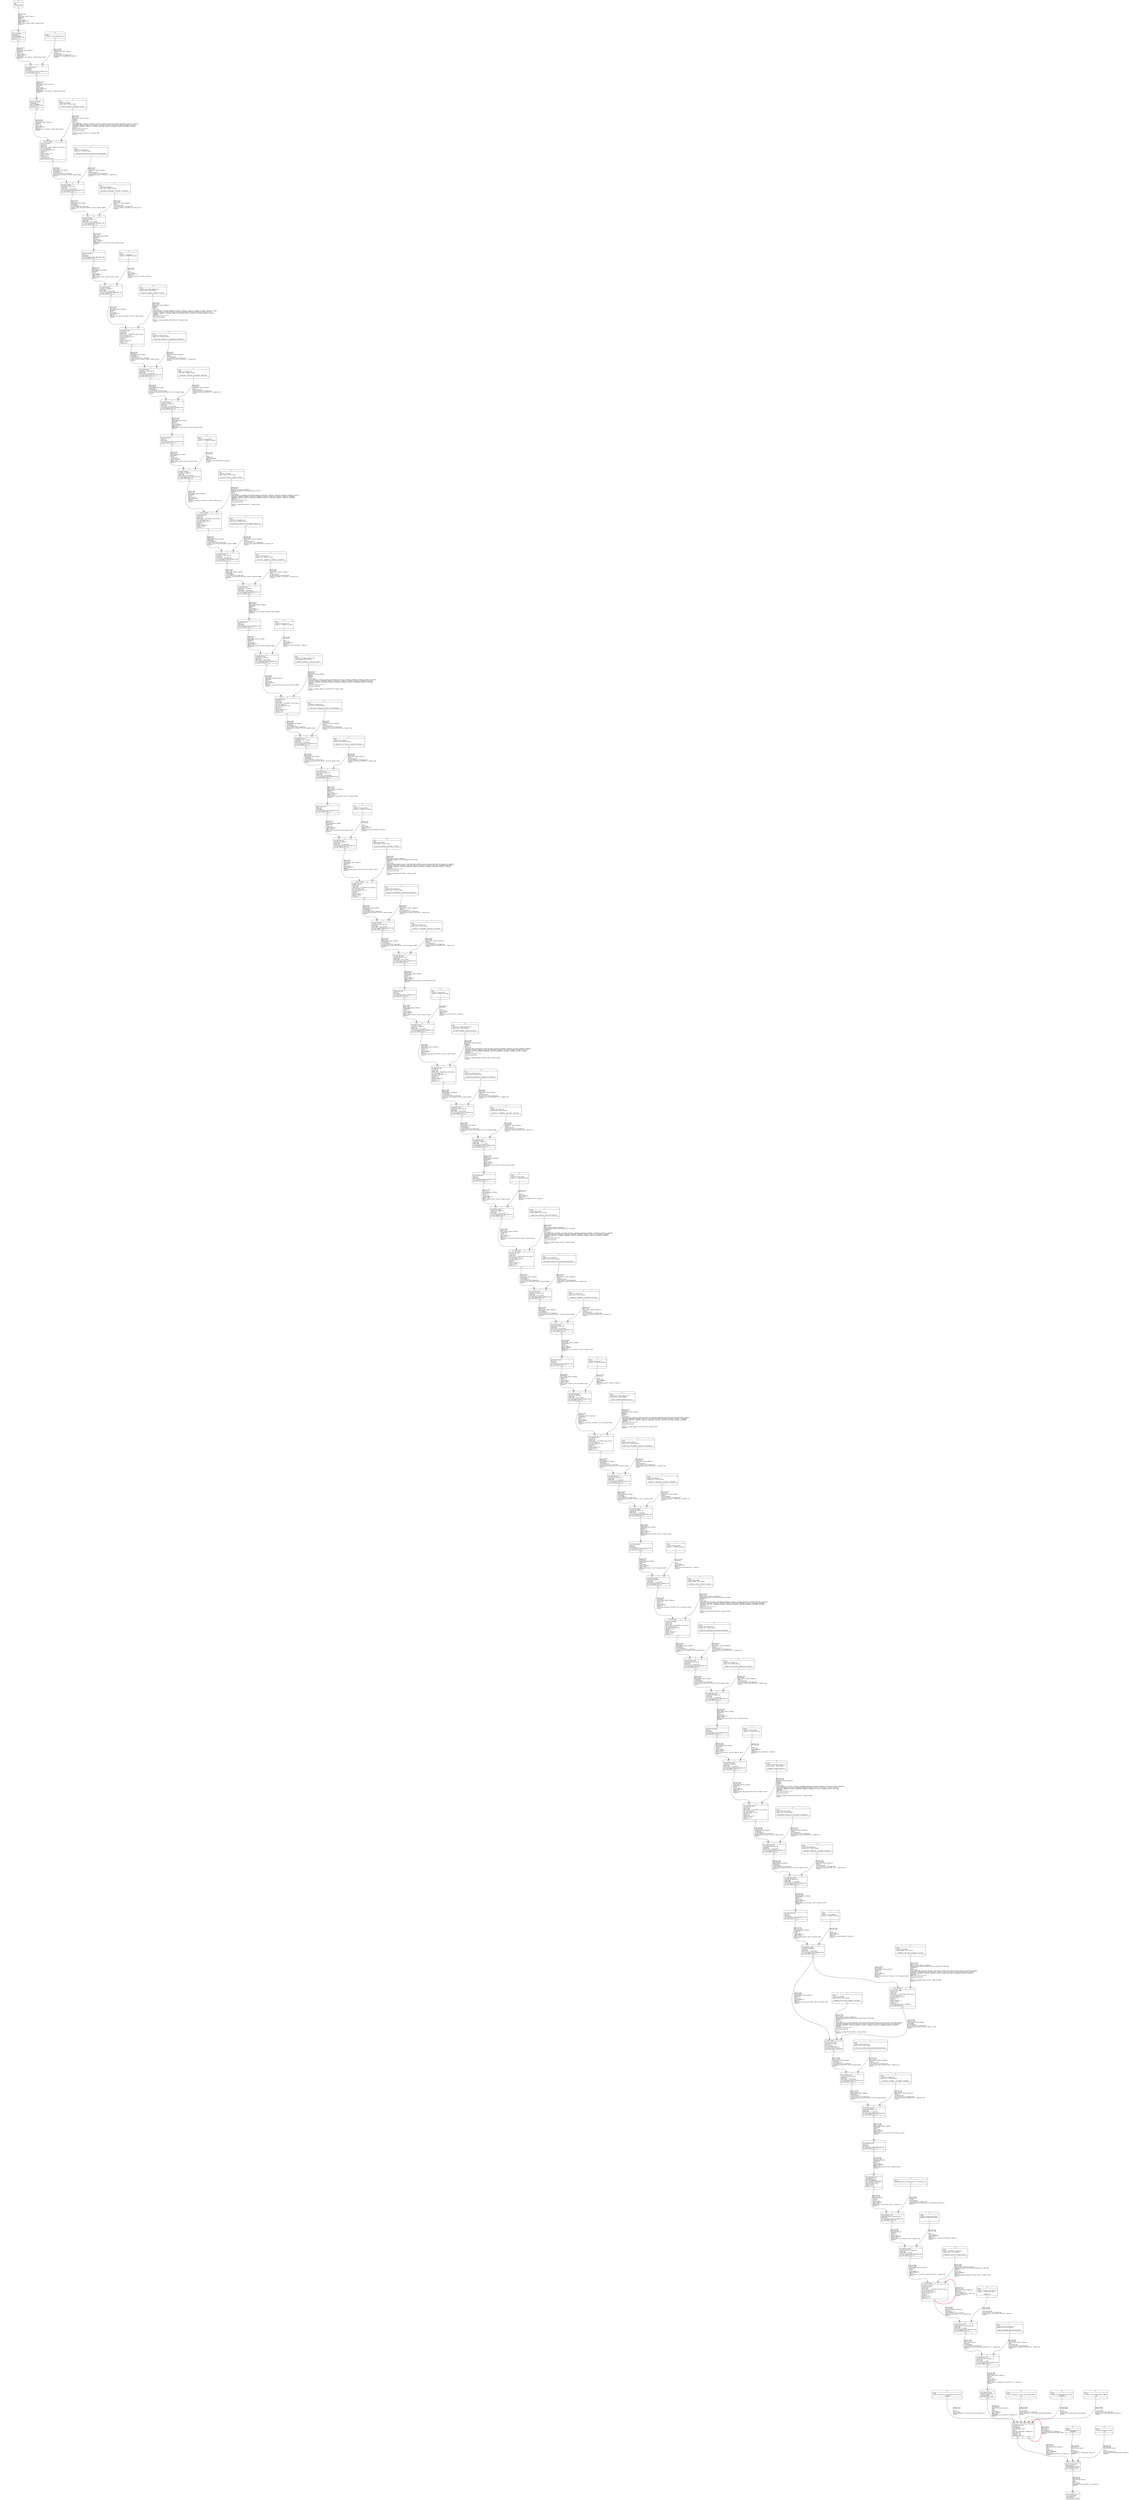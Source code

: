 digraph G {
graph [ fontsize=11 ];
node [ fontsize=11 ];
edge [ fontsize=10 ];
rankdir=BU
ranksep=1.5
nodesep=1
splines=spline
compound=true
Graphinfo [ label="" shape=plaintext, style=rounded, color=black, fontname="Arial-Bold" ];
Gemm_59_conv_4_mul_scale_110 [ label="{ { <i0> 0} |  [193]\lGemm_59_conv_4_mul_scale_110\l(bytes=1 , 0.00057% of total)\l\l 8.80853e-05 | { <o0> 0} }", shape=record, color=black, style=rounded  ] ;
Conv2D_22_mul_scale_38 [ label="{ { <i0> 0} |  [67]\lConv2D_22_mul_scale_38\l(bytes=64 , 0.036% of total)\l\l 0.000273437 0.000345121 0.000277314 0.000446152 ... | { <o0> 0} }", shape=record, color=black, style=rounded  ] ;
Conv2D_40_mul_scale_74 [ label="{ { <i0> 0} |  [127]\lConv2D_40_mul_scale_74\l(bytes=128 , 0.073% of total)\l\l 0.000207184 0.000189697 0.000262275 0.00018651 ... | { <o0> 0} }", shape=record, color=black, style=rounded  ] ;
Conv2D_49_zero_off_89 [ label="{ { <i0> 0} |  [153]\lConv2D_49_zero_off_89\l(bytes=1 , 0.00057% of total)\l\l 0 | { <o0> 0} }", shape=record, color=black, style=rounded  ] ;
Conv2D_49_off_bias_95 [ label="{ { <i0> 0} |  [159]\lConv2D_49_off_bias_95\l(bytes=512 , 0.29% of total)\l\l -136608940 -148032436 -132422984 -143844052 ... | { <o0> 0} }", shape=record, color=black, style=rounded  ] ;
Conv2D_26_mul_scale_47 [ label="{ { <i0> 0} |  [82]\lConv2D_26_mul_scale_47\l(bytes=128 , 0.073% of total)\l\l 0.000181132 0.000296637 0.000353624 0.000144767 ... | { <o0> 0} }", shape=record, color=black, style=rounded  ] ;
Softmax_62_220_atonn_internal_scale [ label="{ { <i0> 0} |  [220]\lSoftmax_62_220_atonn_internal_scale\l 0.00390625 | { <o0> 0} }", shape=record, color=black, style=rounded  ] ;
Gemm_59_squeeze_y_5_218_atonn_internal_scale [ label="{ { <i0> 0} |  [218]\lGemm_59_squeeze_y_5_218_atonn_internal_scale\l 0.109803 | { <o0> 0} }", shape=record, color=black, style=rounded  ] ;
Conv2D_44_mul_scale_83 [ label="{ { <i0> 0} |  [142]\lConv2D_44_mul_scale_83\l(bytes=256 , 0.15% of total)\l\l 0.0001415 0.000202406 0.000138109 0.00034804 ... | { <o0> 0} }", shape=record, color=black, style=rounded  ] ;
Conv2D_17_zero_off_26 [ label="{ { <i0> 0} |  [48]\lConv2D_17_zero_off_26\l(bytes=1 , 0.00057% of total)\l\l 0 | { <o0> 0} }", shape=record, color=black, style=rounded  ] ;
Conv2D_17_off_bias_32 [ label="{ { <i0> 0} |  [54]\lConv2D_17_off_bias_32\l(bytes=128 , 0.073% of total)\l\l -131755725 -123483221 -133884776 -126287405 ... | { <o0> 0} }", shape=record, color=black, style=rounded  ] ;
Conv2D_49_mul_scale_92 [ label="{ { <i0> 0} |  [157]\lConv2D_49_mul_scale_92\l(bytes=256 , 0.15% of total)\l\l 0.000376054 0.000401255 0.000291607 0.000249424 ... | { <o0> 0} }", shape=record, color=black, style=rounded  ] ;
Gemm_59_squeeze_y_5_218_atonn_internal_offset [ label="{ { <i0> 0} |  [219]\lGemm_59_squeeze_y_5_218_atonn_internal_offset\l 66 | { <o0> 0} }", shape=record, color=black, style=rounded  ] ;
Gemm_59_conv_4_zero_off_107 [ label="{ { <i0> 0} |  [189]\lGemm_59_conv_4_zero_off_107\l(bytes=1 , 0.00057% of total)\l\l 0 | { <o0> 0} }", shape=record, color=black, style=rounded  ] ;
Gemm_59_conv_4_off_bias_113 [ label="{ { <i0> 0} |  [195]\lGemm_59_conv_4_off_bias_113\l(bytes=20 , 0.011% of total)\l\l 69392758 69499589 69413788 69153862 ... | { <o0> 0} }", shape=record, color=black, style=rounded  ] ;
Conv2D_26_zero_off_44 [ label="{ { <i0> 0} |  [78]\lConv2D_26_zero_off_44\l(bytes=1 , 0.00057% of total)\l\l 0 | { <o0> 0} }", shape=record, color=black, style=rounded  ] ;
Conv2D_26_off_bias_50 [ label="{ { <i0> 0} |  [84]\lConv2D_26_off_bias_50\l(bytes=256 , 0.15% of total)\l\l -141825702 -121061598 -123622326 -131479193 ... | { <o0> 0} }", shape=record, color=black, style=rounded  ] ;
Conv2D_8_off_bias_14 [ label="{ { <i0> 0} |  [24]\lConv2D_8_off_bias_14\l(bytes=64 , 0.036% of total)\l\l -134758102 -128475363 -132776877 -131028971 ... | { <o0> 0} }", shape=record, color=black, style=rounded  ] ;
Dequantize_64_x_scale [ label="{ { <i0> 0} |  [209]\lDequantize_64_x_scale\l 0.00390625 | { <o0> 0} }", shape=record, color=black, style=rounded  ] ;
Conv2D_13_weights_inflated_116 [ label="{ { <i0> 0} |  [35]\lConv2D_13_weights_inflated_116\l(bytes=2304 , 1.3% of total)\l\l -0.249616 -0.353623 0.0104007 -0.332821 ... | { <o0> 0} }", shape=record, color=black, style=rounded  ] ;
Conv2D_35_zero_off_62 [ label="{ { <i0> 0} |  [108]\lConv2D_35_zero_off_62\l(bytes=1 , 0.00057% of total)\l\l 0 | { <o0> 0} }", shape=record, color=black, style=rounded  ] ;
Conv2D_35_off_bias_68 [ label="{ { <i0> 0} |  [114]\lConv2D_35_off_bias_68\l(bytes=256 , 0.15% of total)\l\l -135384335 -139043185 -119330593 -151073248 ... | { <o0> 0} }", shape=record, color=black, style=rounded  ] ;
Conv2D_22_weights_inflated_118 [ label="{ { <i0> 0} |  [65]\lConv2D_22_weights_inflated_118\l(bytes=4608 , 2.6% of total)\l\l 0.0790243 -0.0831835 -0.124775 0.528215 ... | { <o0> 0} }", shape=record, color=black, style=rounded  ] ;
Conv2D_31_weights_inflated_120 [ label="{ { <i0> 0} |  [95]\lConv2D_31_weights_inflated_120\l(bytes=9216 , 5.2% of total)\l\l -0.107885 -0.362185 -0.400716 0.917023 ... | { <o0> 0} }", shape=record, color=black, style=rounded  ] ;
Conv2D_40_weights_inflated_122 [ label="{ { <i0> 0} |  [125]\lConv2D_40_weights_inflated_122\l(bytes=9216 , 5.2% of total)\l\l 0.526437 0.36063 0.0580324 0.414517 ... | { <o0> 0} }", shape=record, color=black, style=rounded  ] ;
Conv2D_53_mul_scale_101 [ label="{ { <i0> 0} |  [172]\lConv2D_53_mul_scale_101\l(bytes=256 , 0.15% of total)\l\l 0.000107253 0.000111788 0.000102695 0.000107488 ... | { <o0> 0} }", shape=record, color=black, style=rounded  ] ;
Quantize_5_214_requantize_zero [ label="{ { <i0> 0} |  [214]\lQuantize_5_214_requantize_zero\l 0 | { <o0> 0} }", shape=record, color=black, style=rounded  ] ;
Conv2D_8_weights [ label="{ { <i0> 0} |  [20]\lConv2D_8_weights\l(bytes=288 , 0.16% of total)\l\l -0.601821 -0.614359 -0.0564208 -0.137917 ... | { <o0> 0} }", shape=record, color=black, style=rounded  ] ;
Conv2D_13_mul_scale_20 [ label="{ { <i0> 0} |  [37]\lConv2D_13_mul_scale_20\l(bytes=32 , 0.018% of total)\l\l 0.000671586 0.000801773 0.000644825 0.000892619 ... | { <o0> 0} }", shape=record, color=black, style=rounded  ] ;
Conv2D_44_zero_off_80 [ label="{ { <i0> 0} |  [138]\lConv2D_44_zero_off_80\l(bytes=1 , 0.00057% of total)\l\l 0 | { <o0> 0} }", shape=record, color=black, style=rounded  ] ;
Conv2D_44_off_bias_86 [ label="{ { <i0> 0} |  [144]\lConv2D_44_off_bias_86\l(bytes=512 , 0.29% of total)\l\l -128897133 -116221061 -130355034 -125216972 ... | { <o0> 0} }", shape=record, color=black, style=rounded  ] ;
Input_0_out_0 [ label="{ { <i0> 0} |  [0]\lInput_0_out_0 | { <o0> 0} }", shape=record, color=black, style=rounded  ] ;
Conv2D_31_mul_scale_56 [ label="{ { <i0> 0} |  [97]\lConv2D_31_mul_scale_56\l(bytes=128 , 0.073% of total)\l\l 0.000381875 0.000335913 0.00054624 0.000529378 ... | { <o0> 0} }", shape=record, color=black, style=rounded  ] ;
Conv2D_13_zero_off_17 [ label="{ { <i0> 0} |  [33]\lConv2D_13_zero_off_17\l(bytes=1 , 0.00057% of total)\l\l 0 | { <o0> 0} }", shape=record, color=black, style=rounded  ] ;
Conv2D_13_off_bias_23 [ label="{ { <i0> 0} |  [39]\lConv2D_13_off_bias_23\l(bytes=64 , 0.036% of total)\l\l -123036248 -130749718 -136759965 -139331919 ... | { <o0> 0} }", shape=record, color=black, style=rounded  ] ;
Conv2D_17_mul_scale_29 [ label="{ { <i0> 0} |  [52]\lConv2D_17_mul_scale_29\l(bytes=64 , 0.036% of total)\l\l 0.000416069 0.000615761 0.00030699 0.000432734 ... | { <o0> 0} }", shape=record, color=black, style=rounded  ] ;
RequantizeLinear_inserted_id216_217_requantize_zero [ label="{ { <i0> 0} |  [217]\lRequantizeLinear_inserted_id216_217_requantize_zero\l 0 | { <o0> 0} }", shape=record, color=black, style=rounded  ] ;
Conv2D_35_mul_scale_65 [ label="{ { <i0> 0} |  [112]\lConv2D_35_mul_scale_65\l(bytes=128 , 0.073% of total)\l\l 0.000189143 0.000157759 0.000121448 0.000193322 ... | { <o0> 0} }", shape=record, color=black, style=rounded  ] ;
Conv2D_53_zero_off_98 [ label="{ { <i0> 0} |  [168]\lConv2D_53_zero_off_98\l(bytes=1 , 0.00057% of total)\l\l 0 | { <o0> 0} }", shape=record, color=black, style=rounded  ] ;
Dequantize_64_x_zero_point [ label="{ { <i0> 0} |  [210]\lDequantize_64_x_zero_point\l -128 | { <o0> 0} }", shape=record, color=black, style=rounded  ] ;
Conv2D_53_off_bias_104 [ label="{ { <i0> 0} |  [174]\lConv2D_53_off_bias_104\l(bytes=512 , 0.29% of total)\l\l -125558492 -143596441 -137160385 -143803921 ... | { <o0> 0} }", shape=record, color=black, style=rounded  ] ;
Conv2D_8_mul_scale_11 [ label="{ { <i0> 0} |  [22]\lConv2D_8_mul_scale_11\l(bytes=32 , 0.018% of total)\l\l 0.000343054 0.000252944 0.000547703 0.000282946 ... | { <o0> 0} }", shape=record, color=black, style=rounded  ] ;
Conv2D_22_zero_off_35 [ label="{ { <i0> 0} |  [63]\lConv2D_22_zero_off_35\l(bytes=1 , 0.00057% of total)\l\l 0 | { <o0> 0} }", shape=record, color=black, style=rounded  ] ;
Conv2D_22_off_bias_41 [ label="{ { <i0> 0} |  [69]\lConv2D_22_off_bias_41\l(bytes=128 , 0.073% of total)\l\l -138261181 -141731193 -114553896 -142792921 ... | { <o0> 0} }", shape=record, color=black, style=rounded  ] ;
Softmax_62_220_atonn_internal_offset [ label="{ { <i0> 0} |  [221]\lSoftmax_62_220_atonn_internal_offset\l -128 | { <o0> 0} }", shape=record, color=black, style=rounded  ] ;
Conv2D_53_weights_1120 [ label="{ { <i0> 0} |  [170]\lConv2D_53_weights\l(bytes=65536 , 37% of total)\l\l -0.0399974 0.00173902 0.0295633 -0.0573876 ... | { <o0> 0} }", shape=record, color=black, style=rounded  ] ;
Conv2D_53_weights_1412 [ label="{ { <i0> 0} |  [170]\lConv2D_53_weights\l(bytes=65536 , 37% of total)\l\l -0.0399974 0.00173902 0.0295633 -0.0573876 ... | { <o0> 0} }", shape=record, color=black, style=rounded  ] ;
Conv2D_44_weights [ label="{ { <i0> 0} |  [140]\lConv2D_44_weights\l(bytes=32768 , 19% of total)\l\l 0.130993 -0.14107 -0.149131 0.255941 ... | { <o0> 0} }", shape=record, color=black, style=rounded  ] ;
Conv2D_35_weights [ label="{ { <i0> 0} |  [110]\lConv2D_35_weights\l(bytes=16384 , 9.3% of total)\l\l -0.00315358 0.0851465 -0.0157679 0.0599179 ... | { <o0> 0} }", shape=record, color=black, style=rounded  ] ;
Conv2D_26_weights [ label="{ { <i0> 0} |  [80]\lConv2D_26_weights\l(bytes=8192 , 4.7% of total)\l\l 0.0561735 0.0029565 0.0502605 -0.106434 ... | { <o0> 0} }", shape=record, color=black, style=rounded  ] ;
Conv2D_17_weights [ label="{ { <i0> 0} |  [50]\lConv2D_17_weights\l(bytes=2048 , 1.2% of total)\l\l -0.326379 0.16319 -0.196953 -0.30387 ... | { <o0> 0} }", shape=record, color=black, style=rounded  ] ;
Conv2D_31_zero_off_53 [ label="{ { <i0> 0} |  [93]\lConv2D_31_zero_off_53\l(bytes=1 , 0.00057% of total)\l\l 0 | { <o0> 0} }", shape=record, color=black, style=rounded  ] ;
Conv2D_31_off_bias_59 [ label="{ { <i0> 0} |  [99]\lConv2D_31_off_bias_59\l(bytes=256 , 0.15% of total)\l\l -140279773 -137899921 -136137245 -150377037 ... | { <o0> 0} }", shape=record, color=black, style=rounded  ] ;
Conv2D_49_weights_inflated_124 [ label="{ { <i0> 0} |  [155]\lConv2D_49_weights_inflated_124\l(bytes=18432 , 10% of total)\l\l 0.264992 0 0.039258 0.932378 ... | { <o0> 0} }", shape=record, color=black, style=rounded  ] ;
Gemm_59_weights_transposed_3 [ label="{ { <i0> 0} |  [191]\lGemm_59_weights_transposed_3\l(bytes=2560 , 1.5% of total)\l\l 0.0687689 0.16701 -0.157186 0.33402 ... | { <o0> 0} }", shape=record, color=black, style=rounded  ] ;
Conv2D_40_zero_off_71 [ label="{ { <i0> 0} |  [123]\lConv2D_40_zero_off_71\l(bytes=1 , 0.00057% of total)\l\l 0 | { <o0> 0} }", shape=record, color=black, style=rounded  ] ;
Conv2D_40_off_bias_77 [ label="{ { <i0> 0} |  [129]\lConv2D_40_off_bias_77\l(bytes=256 , 0.15% of total)\l\l -141897317 -146878206 -114645244 -119956645 ... | { <o0> 0} }", shape=record, color=black, style=rounded  ] ;
Transpose_1 [ label="{ { < i0>  0 S } | id=[1] tid=[56]\lTranspose_1\lkind=Transpose\lhw unit=NULL_UNIT\lperm is 0 3 1 2\l | { < o0>  0 S } }", shape=record, color=black, style=rounded  ] ;
Quantize_5 [ label="{ { < i0>  0 S  | < i1>  1 P } | id=[13] tid=[57]\lQuantize_5\lkind=Add\lhw conf name=Scalar arithmetic unit\lhw unit=ARITH_ACC_V2\l | { < o0>  0 S } }", shape=record, color=black, style=rounded  ] ;
Transpose_7 [ label="{ { < i0>  0 S } | id=[17] tid=[58]\lTranspose_7\lkind=Transpose\lhw unit=NULL_UNIT\lperm is 0 1 3 2\l | { < o0>  0 M } }", shape=record, color=black, style=rounded  ] ;
Conv2D_8 [ label="{ { < i0>  0 M (no clone)  | < i1>  1 S } | id=[21] tid=[59]\lConv2D_8\lkind=Conv\lNUM_OPS = 884.74 KOPS( 1.3% of total )\lhw conf name=6c\lhw unit=CONV_ACC_V2\ldilations is 1 1\lgroup i 1\lkernel_shape is 3 3\lpads is 0 0 2 2\lstrides is 2 2\lConv_fsub f 40\lpad_constant_value f 0\l | { < o0>  0 S } }", shape=record, color=black, style=rounded  ] ;
Conv2D_8_mul_scale_9 [ label="{ { < i0>  0 S  | < i1>  1 P } | id=[23] tid=[60]\lConv2D_8_mul_scale_9\lkind=Mul\lNUM_OPS = 49.15 KOPS\lhw conf name=Scalar arithmetic unit\lhw unit=ARITH_ACC_V2\l | { < o0>  0 S } }", shape=record, color=black, style=rounded  ] ;
Conv2D_8_off_bias_12 [ label="{ { < i0>  0 S  | < i1>  1 P } | id=[25] tid=[61]\lConv2D_8_off_bias_12\lkind=Add\lNUM_OPS = 49.15 KOPS\lhw conf name=Scalar arithmetic unit\lhw unit=ARITH_ACC_V2\l | { < o0>  0 S } }", shape=record, color=black, style=rounded  ] ;
Relu_11 [ label="{ { < i0>  0 S } | id=[32] tid=[62]\lRelu_11\lkind=Relu\lhw conf name=Scalar arithmetic unit\lhw unit=ACTIV_ACC_V2\l | { < o0>  0 S } }", shape=record, color=black, style=rounded  ] ;
Conv2D_13_suboff_15 [ label="{ { < i0>  0 S  | < i1>  1 P } | id=[34] tid=[63]\lConv2D_13_suboff_15\lkind=Sub\lNUM_OPS = 49.15 KOPS\lhw conf name=Scalar arithmetic unit\lhw unit=ARITH_ACC_V2\l | { < o0>  0 S } }", shape=record, color=black, style=rounded  ] ;
Conv2D_13 [ label="{ { < i0>  0 M  | < i1>  1 S } | id=[36] tid=[64]\lConv2D_13\lkind=Conv\lNUM_OPS = 7.08 MOPS( 10% of total )\lhw conf name=4b\lhw unit=CONV_ACC_V2\ldilations is 1 1\lgroup i 4\lkernel_shape is 3 3\lpads is 1 1 1 1\lstrides is 1 1\l | { < o0>  0 S } }", shape=record, color=black, style=rounded  ] ;
Conv2D_13_mul_scale_18 [ label="{ { < i0>  0 S  | < i1>  1 P } | id=[38] tid=[65]\lConv2D_13_mul_scale_18\lkind=Mul\lNUM_OPS = 49.15 KOPS\lhw conf name=Scalar arithmetic unit\lhw unit=ARITH_ACC_V2\l | { < o0>  0 S } }", shape=record, color=black, style=rounded  ] ;
Conv2D_13_off_bias_21 [ label="{ { < i0>  0 S  | < i1>  1 P } | id=[40] tid=[66]\lConv2D_13_off_bias_21\lkind=Add\lNUM_OPS = 49.15 KOPS\lhw conf name=Scalar arithmetic unit\lhw unit=ARITH_ACC_V2\l | { < o0>  0 S } }", shape=record, color=black, style=rounded  ] ;
Relu_16 [ label="{ { < i0>  0 S } | id=[47] tid=[67]\lRelu_16\lkind=Relu\lhw conf name=Scalar arithmetic unit\lhw unit=ACTIV_ACC_V2\l | { < o0>  0 S } }", shape=record, color=black, style=rounded  ] ;
Conv2D_17_suboff_24 [ label="{ { < i0>  0 S  | < i1>  1 P } | id=[49] tid=[68]\lConv2D_17_suboff_24\lkind=Sub\lNUM_OPS = 49.15 KOPS\lhw conf name=Scalar arithmetic unit\lhw unit=ARITH_ACC_V2\l | { < o0>  0 S } }", shape=record, color=black, style=rounded  ] ;
Conv2D_17 [ label="{ { < i0>  0 M (no clone)  | < i1>  1 S } | id=[51] tid=[69]\lConv2D_17\lkind=Conv\lNUM_OPS = 6.29 MOPS( 9.3% of total )\lhw conf name=3a_d\lhw unit=CONV_ACC_V2\ldilations is 1 1\lgroup i 1\lkernel_shape is 1 1\lpads is 0 0 0 0\lstrides is 1 1\l | { < o0>  0 S } }", shape=record, color=black, style=rounded  ] ;
Conv2D_17_mul_scale_27 [ label="{ { < i0>  0 S  | < i1>  1 P } | id=[53] tid=[70]\lConv2D_17_mul_scale_27\lkind=Mul\lNUM_OPS = 98.30 KOPS\lhw conf name=Scalar arithmetic unit\lhw unit=ARITH_ACC_V2\l | { < o0>  0 S } }", shape=record, color=black, style=rounded  ] ;
Conv2D_17_off_bias_30 [ label="{ { < i0>  0 S  | < i1>  1 P } | id=[55] tid=[71]\lConv2D_17_off_bias_30\lkind=Add\lNUM_OPS = 98.30 KOPS\lhw conf name=Scalar arithmetic unit\lhw unit=ARITH_ACC_V2\l | { < o0>  0 S } }", shape=record, color=black, style=rounded  ] ;
Relu_20 [ label="{ { < i0>  0 S } | id=[62] tid=[72]\lRelu_20\lkind=Relu\lhw conf name=Scalar arithmetic unit\lhw unit=ACTIV_ACC_V2\l | { < o0>  0 S } }", shape=record, color=black, style=rounded  ] ;
Conv2D_22_suboff_33 [ label="{ { < i0>  0 S  | < i1>  1 P } | id=[64] tid=[73]\lConv2D_22_suboff_33\lkind=Sub\lNUM_OPS = 98.30 KOPS\lhw conf name=Scalar arithmetic unit\lhw unit=ARITH_ACC_V2\l | { < o0>  0 S } }", shape=record, color=black, style=rounded  ] ;
Conv2D_22 [ label="{ { < i0>  0 M  | < i1>  1 S } | id=[66] tid=[74]\lConv2D_22\lkind=Conv\lNUM_OPS = 3.54 MOPS( 5.2% of total )\lhw conf name=4c\lhw unit=CONV_ACC_V2\ldilations is 1 1\lgroup i 8\lkernel_shape is 3 3\lpads is 0 0 2 2\lstrides is 2 2\l | { < o0>  0 S } }", shape=record, color=black, style=rounded  ] ;
Conv2D_22_mul_scale_36 [ label="{ { < i0>  0 S  | < i1>  1 P } | id=[68] tid=[75]\lConv2D_22_mul_scale_36\lkind=Mul\lNUM_OPS = 24.58 KOPS\lhw conf name=Scalar arithmetic unit\lhw unit=ARITH_ACC_V2\l | { < o0>  0 S } }", shape=record, color=black, style=rounded  ] ;
Conv2D_22_off_bias_39 [ label="{ { < i0>  0 S  | < i1>  1 P } | id=[70] tid=[76]\lConv2D_22_off_bias_39\lkind=Add\lNUM_OPS = 24.58 KOPS\lhw conf name=Scalar arithmetic unit\lhw unit=ARITH_ACC_V2\l | { < o0>  0 S } }", shape=record, color=black, style=rounded  ] ;
Relu_25 [ label="{ { < i0>  0 S } | id=[77] tid=[77]\lRelu_25\lkind=Relu\lhw conf name=Scalar arithmetic unit\lhw unit=ACTIV_ACC_V2\l | { < o0>  0 S } }", shape=record, color=black, style=rounded  ] ;
Conv2D_26_suboff_42 [ label="{ { < i0>  0 S  | < i1>  1 P } | id=[79] tid=[78]\lConv2D_26_suboff_42\lkind=Sub\lNUM_OPS = 24.58 KOPS\lhw conf name=Scalar arithmetic unit\lhw unit=ARITH_ACC_V2\l | { < o0>  0 S } }", shape=record, color=black, style=rounded  ] ;
Conv2D_26 [ label="{ { < i0>  0 M (no clone)  | < i1>  1 S } | id=[81] tid=[79]\lConv2D_26\lkind=Conv\lNUM_OPS = 6.29 MOPS( 9.3% of total )\lhw conf name=3a_d\lhw unit=CONV_ACC_V2\ldilations is 1 1\lgroup i 1\lkernel_shape is 1 1\lpads is 0 0 0 0\lstrides is 1 1\l | { < o0>  0 S } }", shape=record, color=black, style=rounded  ] ;
Conv2D_26_mul_scale_45 [ label="{ { < i0>  0 S  | < i1>  1 P } | id=[83] tid=[80]\lConv2D_26_mul_scale_45\lkind=Mul\lNUM_OPS = 49.15 KOPS\lhw conf name=Scalar arithmetic unit\lhw unit=ARITH_ACC_V2\l | { < o0>  0 S } }", shape=record, color=black, style=rounded  ] ;
Conv2D_26_off_bias_48 [ label="{ { < i0>  0 S  | < i1>  1 P } | id=[85] tid=[81]\lConv2D_26_off_bias_48\lkind=Add\lNUM_OPS = 49.15 KOPS\lhw conf name=Scalar arithmetic unit\lhw unit=ARITH_ACC_V2\l | { < o0>  0 S } }", shape=record, color=black, style=rounded  ] ;
Relu_29 [ label="{ { < i0>  0 S } | id=[92] tid=[82]\lRelu_29\lkind=Relu\lhw conf name=Scalar arithmetic unit\lhw unit=ACTIV_ACC_V2\l | { < o0>  0 S } }", shape=record, color=black, style=rounded  ] ;
Conv2D_31_suboff_51 [ label="{ { < i0>  0 S  | < i1>  1 P } | id=[94] tid=[83]\lConv2D_31_suboff_51\lkind=Sub\lNUM_OPS = 49.15 KOPS\lhw conf name=Scalar arithmetic unit\lhw unit=ARITH_ACC_V2\l | { < o0>  0 S } }", shape=record, color=black, style=rounded  ] ;
Conv2D_31 [ label="{ { < i0>  0 M  | < i1>  1 S } | id=[96] tid=[84]\lConv2D_31\lkind=Conv\lNUM_OPS = 7.08 MOPS( 10% of total )\lhw conf name=4b\lhw unit=CONV_ACC_V2\ldilations is 1 1\lgroup i 16\lkernel_shape is 3 3\lpads is 1 1 1 1\lstrides is 1 1\l | { < o0>  0 S } }", shape=record, color=black, style=rounded  ] ;
Conv2D_31_mul_scale_54 [ label="{ { < i0>  0 S  | < i1>  1 P } | id=[98] tid=[85]\lConv2D_31_mul_scale_54\lkind=Mul\lNUM_OPS = 49.15 KOPS\lhw conf name=Scalar arithmetic unit\lhw unit=ARITH_ACC_V2\l | { < o0>  0 S } }", shape=record, color=black, style=rounded  ] ;
Conv2D_31_off_bias_57 [ label="{ { < i0>  0 S  | < i1>  1 P } | id=[100] tid=[86]\lConv2D_31_off_bias_57\lkind=Add\lNUM_OPS = 49.15 KOPS\lhw conf name=Scalar arithmetic unit\lhw unit=ARITH_ACC_V2\l | { < o0>  0 S } }", shape=record, color=black, style=rounded  ] ;
Relu_34 [ label="{ { < i0>  0 S } | id=[107] tid=[87]\lRelu_34\lkind=Relu\lhw conf name=Scalar arithmetic unit\lhw unit=ACTIV_ACC_V2\l | { < o0>  0 S } }", shape=record, color=black, style=rounded  ] ;
Conv2D_35_suboff_60 [ label="{ { < i0>  0 S  | < i1>  1 P } | id=[109] tid=[88]\lConv2D_35_suboff_60\lkind=Sub\lNUM_OPS = 49.15 KOPS\lhw conf name=Scalar arithmetic unit\lhw unit=ARITH_ACC_V2\l | { < o0>  0 S } }", shape=record, color=black, style=rounded  ] ;
Conv2D_35 [ label="{ { < i0>  0 M (no clone)  | < i1>  1 S } | id=[111] tid=[89]\lConv2D_35\lkind=Conv\lNUM_OPS = 12.58 MOPS( 19% of total )\lhw conf name=3a_d\lhw unit=CONV_ACC_V2\ldilations is 1 1\lgroup i 1\lkernel_shape is 1 1\lpads is 0 0 0 0\lstrides is 1 1\l | { < o0>  0 S } }", shape=record, color=black, style=rounded  ] ;
Conv2D_35_mul_scale_63 [ label="{ { < i0>  0 S  | < i1>  1 P } | id=[113] tid=[90]\lConv2D_35_mul_scale_63\lkind=Mul\lNUM_OPS = 49.15 KOPS\lhw conf name=Scalar arithmetic unit\lhw unit=ARITH_ACC_V2\l | { < o0>  0 S } }", shape=record, color=black, style=rounded  ] ;
Conv2D_35_off_bias_66 [ label="{ { < i0>  0 S  | < i1>  1 P } | id=[115] tid=[91]\lConv2D_35_off_bias_66\lkind=Add\lNUM_OPS = 49.15 KOPS\lhw conf name=Scalar arithmetic unit\lhw unit=ARITH_ACC_V2\l | { < o0>  0 S } }", shape=record, color=black, style=rounded  ] ;
Relu_38 [ label="{ { < i0>  0 S } | id=[122] tid=[92]\lRelu_38\lkind=Relu\lhw conf name=Scalar arithmetic unit\lhw unit=ACTIV_ACC_V2\l | { < o0>  0 S } }", shape=record, color=black, style=rounded  ] ;
Conv2D_40_suboff_69 [ label="{ { < i0>  0 S  | < i1>  1 P } | id=[124] tid=[93]\lConv2D_40_suboff_69\lkind=Sub\lNUM_OPS = 49.15 KOPS\lhw conf name=Scalar arithmetic unit\lhw unit=ARITH_ACC_V2\l | { < o0>  0 S } }", shape=record, color=black, style=rounded  ] ;
Conv2D_40 [ label="{ { < i0>  0 M  | < i1>  1 S } | id=[126] tid=[94]\lConv2D_40\lkind=Conv\lNUM_OPS = 1.77 MOPS( 2.6% of total )\lhw conf name=4c\lhw unit=CONV_ACC_V2\ldilations is 1 1\lgroup i 16\lkernel_shape is 3 3\lpads is 0 0 2 2\lstrides is 2 2\l | { < o0>  0 S } }", shape=record, color=black, style=rounded  ] ;
Conv2D_40_mul_scale_72 [ label="{ { < i0>  0 S  | < i1>  1 P } | id=[128] tid=[95]\lConv2D_40_mul_scale_72\lkind=Mul\lNUM_OPS = 12.29 KOPS\lhw conf name=Scalar arithmetic unit\lhw unit=ARITH_ACC_V2\l | { < o0>  0 S } }", shape=record, color=black, style=rounded  ] ;
Conv2D_40_off_bias_75 [ label="{ { < i0>  0 S  | < i1>  1 P } | id=[130] tid=[96]\lConv2D_40_off_bias_75\lkind=Add\lNUM_OPS = 12.29 KOPS\lhw conf name=Scalar arithmetic unit\lhw unit=ARITH_ACC_V2\l | { < o0>  0 S } }", shape=record, color=black, style=rounded  ] ;
Relu_43 [ label="{ { < i0>  0 S } | id=[137] tid=[97]\lRelu_43\lkind=Relu\lhw conf name=Scalar arithmetic unit\lhw unit=ACTIV_ACC_V2\l | { < o0>  0 S } }", shape=record, color=black, style=rounded  ] ;
Conv2D_44_suboff_78 [ label="{ { < i0>  0 S  | < i1>  1 P } | id=[139] tid=[98]\lConv2D_44_suboff_78\lkind=Sub\lNUM_OPS = 12.29 KOPS\lhw conf name=Scalar arithmetic unit\lhw unit=ARITH_ACC_V2\l | { < o0>  0 S } }", shape=record, color=black, style=rounded  ] ;
Conv2D_44 [ label="{ { < i0>  0 M (no clone)  | < i1>  1 S } | id=[141] tid=[99]\lConv2D_44\lkind=Conv\lNUM_OPS = 6.29 MOPS( 9.3% of total )\lhw conf name=3a_d\lhw unit=CONV_ACC_V2\ldilations is 1 1\lgroup i 1\lkernel_shape is 1 1\lpads is 0 0 0 0\lstrides is 1 1\l | { < o0>  0 S } }", shape=record, color=black, style=rounded  ] ;
Conv2D_44_mul_scale_81 [ label="{ { < i0>  0 S  | < i1>  1 P } | id=[143] tid=[100]\lConv2D_44_mul_scale_81\lkind=Mul\lNUM_OPS = 24.58 KOPS\lhw conf name=Scalar arithmetic unit\lhw unit=ARITH_ACC_V2\l | { < o0>  0 S } }", shape=record, color=black, style=rounded  ] ;
Conv2D_44_off_bias_84 [ label="{ { < i0>  0 S  | < i1>  1 P } | id=[145] tid=[101]\lConv2D_44_off_bias_84\lkind=Add\lNUM_OPS = 24.58 KOPS\lhw conf name=Scalar arithmetic unit\lhw unit=ARITH_ACC_V2\l | { < o0>  0 S } }", shape=record, color=black, style=rounded  ] ;
Relu_47 [ label="{ { < i0>  0 S } | id=[152] tid=[102]\lRelu_47\lkind=Relu\lhw conf name=Scalar arithmetic unit\lhw unit=ACTIV_ACC_V2\l | { < o0>  0 S } }", shape=record, color=black, style=rounded  ] ;
Conv2D_49_suboff_87 [ label="{ { < i0>  0 S  | < i1>  1 P } | id=[154] tid=[103]\lConv2D_49_suboff_87\lkind=Sub\lNUM_OPS = 24.58 KOPS\lhw conf name=Scalar arithmetic unit\lhw unit=ARITH_ACC_V2\l | { < o0>  0 S } }", shape=record, color=black, style=rounded  ] ;
Conv2D_49 [ label="{ { < i0>  0 M  | < i1>  1 S } | id=[156] tid=[104]\lConv2D_49\lkind=Conv\lNUM_OPS = 3.54 MOPS( 5.2% of total )\lhw conf name=4b\lhw unit=CONV_ACC_V2\ldilations is 1 1\lgroup i 32\lkernel_shape is 3 3\lpads is 1 1 1 1\lstrides is 1 1\l | { < o0>  0 S } }", shape=record, color=black, style=rounded  ] ;
Conv2D_49_mul_scale_90 [ label="{ { < i0>  0 S  | < i1>  1 P } | id=[158] tid=[105]\lConv2D_49_mul_scale_90\lkind=Mul\lNUM_OPS = 24.58 KOPS\lhw conf name=Scalar arithmetic unit\lhw unit=ARITH_ACC_V2\l | { < o0>  0 S } }", shape=record, color=black, style=rounded  ] ;
Conv2D_49_off_bias_93 [ label="{ { < i0>  0 S  | < i1>  1 P } | id=[160] tid=[106]\lConv2D_49_off_bias_93\lkind=Add\lNUM_OPS = 24.58 KOPS\lhw conf name=Scalar arithmetic unit\lhw unit=ARITH_ACC_V2\l | { < o0>  0 S } }", shape=record, color=black, style=rounded  ] ;
Relu_52 [ label="{ { < i0>  0 S } | id=[167] tid=[107]\lRelu_52\lkind=Relu\lhw conf name=Scalar arithmetic unit\lhw unit=ACTIV_ACC_V2\l | { < o0>  0 S } }", shape=record, color=black, style=rounded  ] ;
Conv2D_53_suboff_96 [ label="{ { < i0>  0 S  | < i1>  1 P } | id=[169] tid=[108]\lConv2D_53_suboff_96\lkind=Sub\lNUM_OPS = 24.58 KOPS\lhw conf name=Scalar arithmetic unit\lhw unit=ARITH_ACC_V2\l | { < o0>  0 S } }", shape=record, color=black, style=rounded  ] ;
Conv2D_53 [ label="{ { < i0>  0 M (no clone)  | < i1>  1 S } | id=[171] tid=[109]\lConv2D_53\lkind=Conv\lNUM_OPS = 12.58 MOPS( 19% of total )\lhw conf name=3a_d\lhw unit=CONV_ACC_V2\ldilations is 1 1\lgroup i 1\lkernel_shape is 1 1\lpads is 0 0 0 0\lstrides is 1 1\lConv_pipe_node_lead s Conv2D?53\lConv_outbatch_hint i 8\l | { < o0>  0 S } }", shape=record, color=black, style=rounded  ] ;
Conv2D_53_ca_pipe_1 [ label="{ { < i0>  0 M (no clone)  | < i1>  1 S  | < i2>  2 S } | id=[215] tid=[110]\lConv2D_53_ca_pipe_1\lkind=Conv\lhw conf name=3a_d\lhw unit=CONV_ACC_V2\lConv_pipe_node s Conv2D?53\l | { < o0>  0 S } }", shape=record, color=black, style=rounded  ] ;
Conv2D_53_mul_scale_99 [ label="{ { < i0>  0 S  | < i1>  1 P } | id=[173] tid=[111]\lConv2D_53_mul_scale_99\lkind=Mul\lNUM_OPS = 24.58 KOPS\lhw conf name=Scalar arithmetic unit\lhw unit=ARITH_ACC_V2\l | { < o0>  0 S } }", shape=record, color=black, style=rounded  ] ;
Conv2D_53_off_bias_102 [ label="{ { < i0>  0 S  | < i1>  1 P } | id=[175] tid=[112]\lConv2D_53_off_bias_102\lkind=Add\lNUM_OPS = 24.58 KOPS\lhw conf name=Scalar arithmetic unit\lhw unit=ARITH_ACC_V2\l | { < o0>  0 S } }", shape=record, color=black, style=rounded  ] ;
Relu_56 [ label="{ { < i0>  0 S } | id=[182] tid=[113]\lRelu_56\lkind=Relu\lhw conf name=Scalar arithmetic unit\lhw unit=ACTIV_ACC_V2\l | { < o0>  0 S } }", shape=record, color=black, style=rounded  ] ;
AveragePool_57 [ label="{ { < i0>  0 M } | id=[183] tid=[114]\lAveragePool_57\lkind=AveragePool\lhw conf name=Pooling unit\lhw unit=POOL_ACC_V2\lkernel_shape is 12 8\lpads is 0 0 0 0\lstrides is 12 8\l | { < o0>  0 S } }", shape=record, color=black, style=rounded  ] ;
RequantizeLinear_inserted_id216 [ label="{ { < i0>  0 S  | < i1>  1 P } | id=[216] tid=[115]\lRequantizeLinear_inserted_id216\lkind=Add\lhw conf name=Scalar arithmetic unit\lhw unit=ARITH_ACC_V2\l | { < o0>  0 S } }", shape=record, color=black, style=rounded  ] ;
Gemm_59_conv_4_suboff_105 [ label="{ { < i0>  0 S  | < i1>  1 P } | id=[190] tid=[116]\lGemm_59_conv_4_suboff_105\lkind=Sub\lNUM_OPS = 256 OPS\lhw conf name=Scalar arithmetic unit\lhw unit=ARITH_ACC_V2\l | { < o0>  0 S } }", shape=record, color=black, style=rounded  ] ;
Gemm_59_conv_4 [ label="{ { < i0>  0 M (no clone)  | < i1>  1 S  | < i2>  2 S } | id=[192] tid=[117]\lGemm_59_conv_4\lkind=Conv\lNUM_OPS = 5.12 KOPS( 0.0075% of total )\lhw conf name=3a_d\lhw unit=CONV_ACC_V2\lkernel_shape is 1 1\lgroup i 1\lstrides is 1 1\lpads is 0 0 0 0\ldilations is 1 1\l | { < o0>  0 S } }", shape=record, color=black, style=rounded  ] ;
Gemm_59_conv_4_mul_scale_108 [ label="{ { < i0>  0 S  | < i1>  1 P } | id=[194] tid=[118]\lGemm_59_conv_4_mul_scale_108\lkind=Mul\lNUM_OPS = 10 OPS\lhw conf name=Scalar arithmetic unit\lhw unit=ARITH_ACC_V2\l | { < o0>  0 S } }", shape=record, color=black, style=rounded  ] ;
Gemm_59_conv_4_off_bias_111 [ label="{ { < i0>  0 S  | < i1>  1 P } | id=[196] tid=[119]\lGemm_59_conv_4_off_bias_111\lkind=Add\lNUM_OPS = 10 OPS\lhw conf name=Scalar arithmetic unit\lhw unit=ARITH_ACC_V2\l | { < o0>  0 S } }", shape=record, color=black, style=rounded  ] ;
Gemm_59_squeeze_y_5 [ label="{ { < i0>  0 S } | id=[198] tid=[120]\lGemm_59_squeeze_y_5\lkind=Reshape\lhw unit=NULL_UNIT\l | { < o0>  0 M } }", shape=record, color=black, style=rounded  ] ;
Softmax_62 [ label="{ { < i0>  0 M  | < i1>  1 P  | < i2>  2 P  | < i3>  3 P  | < i4>  4 P  | < i5>  5 M } | id=[205] tid=[121]\lSoftmax_62\lkind=Softmax\lhw unit=NULL_UNIT\laxis i 1\lquantized_multiplier i 1886393472\lleft_shift i 23\ldiff_min i -248\lembednets_axis i 3\l | { < o0>  0 M  | < o1>  1 M } }", shape=record, color=black, style=rounded  ] ;
Dequantize_64 [ label="{ { < i0>  0 M  | < i1>  1 M  | < i2>  2 M } | id=[211] tid=[122]\lDequantize_64\lkind=DequantizeLinear\lhw unit=NULL_UNIT\l | { < o0>  0 M } }", shape=record, color=black, style=rounded  ] ;
__NN__RETURN__ [ label="{ { < i0>  0 M } | id=[212] tid=[123]\l__NN__RETURN__\lkind=Return\lhw unit=NULL_UNIT\l}", shape=record, color=black, style=rounded  ] ;
Conv2D_8_weights:o0:s->Conv2D_8:i1:n [ label="edge id=[20]\ltid=139 140\lbatch: 1(in,L) 1(out,L) 1(mem,L) \l32(nkern) \l32x1x3x3\lbits=8\lin=out: (S8)\lscale=(0.00626897, 0.0046223, 0.0100087, 0.00517055, 0.00358932, 0.00155779, 0.013592, 0.00789016, 0.00517412, 0.00507118, \l0.00150988, 0.00564915, 0.00947472, 0.00764951, 0.00163401, 0.00420439, 0.00152236, 0.0083932, 0.00202963, 0.00111313, \l0.00638923, 0.00867925, 0.00671281, 0.00329195, 0.00755669, 0.005122, 0.00382484, 0.0140053, 0.00370991, 0.00130086, \l0.0111171,  ... )\loffset=(0, 0, 0, 0, 0, 0, 0, 0, 0, 0, \l0, 0, 0, 0, 0, 0, 0, 0, 0, 0, \l0, 0, 0, 0, 0, 0, 0, 0, 0, 0, \l0,  ... )\lConv2D_8_weights FLOAT( 32 1 3 3 ) edge bs=288\lout bw=?\l" ]; 
Conv2D_8:o0:s->Conv2D_8_mul_scale_9:i0:n [ label="edge id=[21]\ltid=148 149\lbatch: 4(in) 4(out,L) 4(mem) \l1x32x48x32\lin=out Q[17S.-2]\lin=out: (S8) M=17 N=-2 sign=true\lConv2D_8_out_0 FLOAT( 1 32 48 32 ) edge bs=98304\lout bw=?\l" ]; 
Conv2D_8_mul_scale_11:o0:s->Conv2D_8_mul_scale_9:i1:n [ label="edge id=[22]\ltid=152 153\lbatch: 4(in,L) 4(out,L) 4(mem,L) \l32x1x1\lin=out Q[-10S.25]\lin=out: (S8) M=-10 N=25 sign=true\lConv2D_8_mul_scale_11 FLOAT( 32 1 1 ) edge bs=64\lout bw=?\l" ]; 
Conv2D_8_mul_scale_9:o0:s->Conv2D_8_off_bias_12:i0:n [ label="edge id=[23]\ltid=161 162\lbatch: 4(in) 4(out,L) 4(mem) \l1x32x48x32\lin=out Q[6S.9]\lin=out: (S8) M=6 N=9 sign=true\lConv2D_8_mul_scale_out_10 FLOAT( 1 32 48 32 ) edge bs=98304\lout bw=?\l" ]; 
Conv2D_8_off_bias_14:o0:s->Conv2D_8_off_bias_12:i1:n [ label="edge id=[24]\ltid=165 166\lbatch: 4(in,L) 4(out,L) 4(mem,L) \l32x1x1\lin=out Q[11S.20]\lin=out: (S32) M=11 N=20 sign=true\lConv2D_8_off_bias_14 FLOAT( 32 1 1 ) edge bs=128\lout bw=?\l" ]; 
Relu_11:o0:s->Conv2D_13_suboff_15:i0:n [ label="edge id=[32]\ltid=220 221\lbatch: 4(in) 4(out,L) 4(mem) \l1x32x48x32\lbits=8\lin=out: (S8)\lscale=(0.0645715, )\loffset=(-128, )\lRelu_11_out_0 FLOAT( 1 32 48 32 ) edge bs=49152\lout bw=?\l" ]; 
Conv2D_13_zero_off_17:o0:s->Conv2D_13_suboff_15:i1:n [ label="edge id=[33]\ltid=224 225\l1\lbits=8\lin=out: (S8)\lscale=(0.0645715, )\loffset=(0, )\lConv2D_13_zero_off_17 FLOAT( 1 ) edge bs=1\lout bw=?\l" ]; 
Conv2D_13_suboff_15:o0:s->Conv2D_13:i0:n [ label="edge id=[34]\ltid=233 234\lbatch: 8(in,L) 4(out,L) 0(mem,L) \l1x32x48x32\lbits=8\lin=out: (U8)\lscale=(0.0645715, )\loffset=(0, )\lConv2D_13_zero_off_out_16 FLOAT( 1 32 48 32 ) edge bs=49152\lout bw=?\l" ]; 
Conv2D_13_weights_inflated_116:o0:s->Conv2D_13:i1:n [ label="edge id=[35]\ltid=237 238\lbatch: 8(in,L) 8(out,L) 8(mem,L) \l8(nkern) \l32x8x3x3\lbits=8\lin=out: (S8)\lscale=(0.0104007, 0.0124168, 0.00998622, 0.0138237, 0.00974947, 0.00836735, 0.0114901, 0.0123362, 0.00519262, 0.01284, \l0.0108297, 0.016021, 0.0112825, 0.0124465, 0.00887663, 0.0100498, 0.0126037, 0.00681246, 0.0102644, 0.0135425, \l0.00462307, 0.00660971, 0.00553264, 0.00971322, 0.00532656, 0.016725, 0.0092187, 0.0112044, 0.00922457, 0.0133671, \l0.0109903,  ... )\loffset=(0, 0, 0, 0, 0, 0, 0, 0, 0, 0, \l0, 0, 0, 0, 0, 0, 0, 0, 0, 0, \l0, 0, 0, 0, 0, 0, 0, 0, 0, 0, \l0,  ... )\lConv2D_13_weights_inflated_116 FLOAT( 32 8 3 3 ) edge bs=2304\lout bw=?\l" ]; 
Conv2D_13:o0:s->Conv2D_13_mul_scale_18:i0:n [ label="edge id=[36]\ltid=246 247\lbatch: 8(in) 8(out,L) 8(mem) \l1x32x48x32\lin=out Q[17S.-2]\lin=out: (S8) M=17 N=-2 sign=true\lConv2D_13_out_0 FLOAT( 1 32 48 32 ) edge bs=98304\lout bw=?\l" ]; 
Conv2D_13_mul_scale_20:o0:s->Conv2D_13_mul_scale_18:i1:n [ label="edge id=[37]\ltid=250 251\lbatch: 8(in,L) 8(out,L) 8(mem,L) \l32x1x1\lin=out Q[-9S.24]\lin=out: (S8) M=-9 N=24 sign=true\lConv2D_13_mul_scale_20 FLOAT( 32 1 1 ) edge bs=64\lout bw=?\l" ]; 
Conv2D_13_mul_scale_18:o0:s->Conv2D_13_off_bias_21:i0:n [ label="edge id=[38]\ltid=259 260\lbatch: 8(in) 8(out,L) 8(mem) \l1x32x48x32\lin=out Q[6S.9]\lin=out: (S8) M=6 N=9 sign=true\lConv2D_13_mul_scale_out_19 FLOAT( 1 32 48 32 ) edge bs=98304\lout bw=?\l" ]; 
Conv2D_13_off_bias_23:o0:s->Conv2D_13_off_bias_21:i1:n [ label="edge id=[39]\ltid=263 264\lbatch: 8(in,L) 8(out,L) 8(mem,L) \l32x1x1\lin=out Q[11S.20]\lin=out: (S32) M=11 N=20 sign=true\lConv2D_13_off_bias_23 FLOAT( 32 1 1 ) edge bs=128\lout bw=?\l" ]; 
Relu_16:o0:s->Conv2D_17_suboff_24:i0:n [ label="edge id=[47]\ltid=318 319\lbatch: 8(in) 8(out,L) 8(mem) \l1x32x48x32\lbits=8\lin=out: (S8)\lscale=(0.0739385, )\loffset=(-128, )\lRelu_16_out_0 FLOAT( 1 32 48 32 ) edge bs=49152\lout bw=?\l" ]; 
Conv2D_17_zero_off_26:o0:s->Conv2D_17_suboff_24:i1:n [ label="edge id=[48]\ltid=322 323\l1\lbits=8\lin=out: (S8)\lscale=(0.0739385, )\loffset=(0, )\lConv2D_17_zero_off_26 FLOAT( 1 ) edge bs=1\lout bw=?\l" ]; 
Conv2D_17_suboff_24:o0:s->Conv2D_17:i0:n [ label="edge id=[49]\ltid=331 332\lbatch: 32(in,L) 8(out,L) 0(mem,L) \l1x32x48x32\lbits=8\lin=out: (U8)\lscale=(0.0739385, )\loffset=(0, )\lConv2D_17_zero_off_out_25 FLOAT( 1 32 48 32 ) edge bs=49152\lout bw=?\l" ]; 
Conv2D_17_weights:o0:s->Conv2D_17:i1:n [ label="edge id=[50]\ltid=335 336\lbatch: 32(in,L) 32(out,L) 32(mem,L) \l64(nkern)  (deep knr=16 nk=8) (pad dim val=1 off=512)\l64x32x1x1\lbits=8\lin=out: (S8)\lscale=(0.00562723, 0.00832802, 0.00415196, 0.00585262, 0.00573462, 0.00405091, 0.00657294, 0.00520419, 0.00509126, 0.0051753, \l0.00453431, 0.0063598, 0.0060672, 0.00477529, 0.00606813, 0.00487526, 0.00811508, 0.00392077, 0.00827221, 0.00469492, \l0.00661262, 0.004954, 0.00396729, 0.00538828, 0.00549903, 0.00545777, 0.00492844, 0.00676941, 0.00477647, 0.00625961, \l0.00553719,  ... )\loffset=(0, 0, 0, 0, 0, 0, 0, 0, 0, 0, \l0, 0, 0, 0, 0, 0, 0, 0, 0, 0, \l0, 0, 0, 0, 0, 0, 0, 0, 0, 0, \l0,  ... )\lConv2D_17_weights FLOAT( 64 32 1 1 ) edge bs=2052\lout bw=?\l" ]; 
Conv2D_17:o0:s->Conv2D_17_mul_scale_27:i0:n [ label="edge id=[51]\ltid=344 345\lbatch: 16(in) 16(out,L) 16(mem) \l1x64x48x32\lin=out Q[18S.-3]\lin=out: (S8) M=18 N=-3 sign=true\lConv2D_17_out_0 FLOAT( 1 64 48 32 ) edge bs=196608\lout bw=?\l" ]; 
Conv2D_17_mul_scale_29:o0:s->Conv2D_17_mul_scale_27:i1:n [ label="edge id=[52]\ltid=348 349\lbatch: 16(in,L) 16(out,L) 16(mem,L) \l64x1x1\lin=out Q[-10S.25]\lin=out: (S8) M=-10 N=25 sign=true\lConv2D_17_mul_scale_29 FLOAT( 64 1 1 ) edge bs=128\lout bw=?\l" ]; 
Conv2D_17_mul_scale_27:o0:s->Conv2D_17_off_bias_30:i0:n [ label="edge id=[53]\ltid=357 358\lbatch: 16(in) 16(out,L) 16(mem) \l1x64x48x32\lin=out Q[6S.9]\lin=out: (S8) M=6 N=9 sign=true\lConv2D_17_mul_scale_out_28 FLOAT( 1 64 48 32 ) edge bs=196608\lout bw=?\l" ]; 
Conv2D_17_off_bias_32:o0:s->Conv2D_17_off_bias_30:i1:n [ label="edge id=[54]\ltid=361 362\lbatch: 16(in,L) 16(out,L) 16(mem,L) \l64x1x1\lin=out Q[11S.20]\lin=out: (S32) M=11 N=20 sign=true\lConv2D_17_off_bias_32 FLOAT( 64 1 1 ) edge bs=256\lout bw=?\l" ]; 
Relu_20:o0:s->Conv2D_22_suboff_33:i0:n [ label="edge id=[62]\ltid=416 417\lbatch: 16(in) 16(out,L) 16(mem) \l1x64x48x32\lbits=8\lin=out: (S8)\lscale=(0.0657431, )\loffset=(-128, )\lRelu_20_out_0 FLOAT( 1 64 48 32 ) edge bs=98304\lout bw=?\l" ]; 
Conv2D_22_zero_off_35:o0:s->Conv2D_22_suboff_33:i1:n [ label="edge id=[63]\ltid=420 421\l1\lbits=8\lin=out: (S8)\lscale=(0.0657431, )\loffset=(0, )\lConv2D_22_zero_off_35 FLOAT( 1 ) edge bs=1\lout bw=?\l" ]; 
Conv2D_22_suboff_33:o0:s->Conv2D_22:i0:n [ label="edge id=[64]\ltid=429 430\lbatch: 8(in,L) 16(out,L) 0(mem,L) \l1x64x48x32\lbits=8\lin=out: (U8)\lscale=(0.0657431, )\loffset=(0, )\lConv2D_22_zero_off_out_34 FLOAT( 1 64 48 32 ) edge bs=98304\lout bw=?\l" ]; 
Conv2D_22_weights_inflated_118:o0:s->Conv2D_22:i1:n [ label="edge id=[65]\ltid=433 434\lbatch: 8(in,L) 8(out,L) 8(mem,L) \l8(nkern) \l64x8x3x3\lbits=8\lin=out: (S8)\lscale=(0.00415917, 0.00524954, 0.00421815, 0.00678629, 0.00731484, 0.00522629, 0.00618647, 0.0069833, 0.00482114, 0.00256073, \l0.00755805, 0.0060175, 0.00628398, 0.00290211, 0.00310615, 0.00638347, 0.00592637, 0.00433102, 0.00609289, 0.00705842, \l0.00531705, 0.00539058, 0.00555905, 0.00450526, 0.00450549, 0.00563506, 0.00582785, 0.00440189, 0.00410733, 0.00679439, \l0.00360317,  ... )\loffset=(0, 0, 0, 0, 0, 0, 0, 0, 0, 0, \l0, 0, 0, 0, 0, 0, 0, 0, 0, 0, \l0, 0, 0, 0, 0, 0, 0, 0, 0, 0, \l0,  ... )\lConv2D_22_weights_inflated_118 FLOAT( 64 8 3 3 ) edge bs=4608\lout bw=?\l" ]; 
Conv2D_22:o0:s->Conv2D_22_mul_scale_36:i0:n [ label="edge id=[66]\ltid=442 443\lbatch: 8(in) 8(out,L) 8(mem) \l1x64x24x16\lin=out Q[18S.-3]\lin=out: (S8) M=18 N=-3 sign=true\lConv2D_22_out_0 FLOAT( 1 64 24 16 ) edge bs=49152\lout bw=?\l" ]; 
Conv2D_22_mul_scale_38:o0:s->Conv2D_22_mul_scale_36:i1:n [ label="edge id=[67]\ltid=446 447\lbatch: 8(in,L) 8(out,L) 8(mem,L) \l64x1x1\lin=out Q[-10S.25]\lin=out: (S8) M=-10 N=25 sign=true\lConv2D_22_mul_scale_38 FLOAT( 64 1 1 ) edge bs=128\lout bw=?\l" ]; 
Conv2D_22_mul_scale_36:o0:s->Conv2D_22_off_bias_39:i0:n [ label="edge id=[68]\ltid=455 456\lbatch: 8(in) 8(out,L) 8(mem) \l1x64x24x16\lin=out Q[5S.10]\lin=out: (S8) M=5 N=10 sign=true\lConv2D_22_mul_scale_out_37 FLOAT( 1 64 24 16 ) edge bs=49152\lout bw=?\l" ]; 
Conv2D_22_off_bias_41:o0:s->Conv2D_22_off_bias_39:i1:n [ label="edge id=[69]\ltid=459 460\lbatch: 8(in,L) 8(out,L) 8(mem,L) \l64x1x1\lin=out Q[11S.20]\lin=out: (S32) M=11 N=20 sign=true\lConv2D_22_off_bias_41 FLOAT( 64 1 1 ) edge bs=256\lout bw=?\l" ]; 
Relu_25:o0:s->Conv2D_26_suboff_42:i0:n [ label="edge id=[77]\ltid=514 515\lbatch: 8(in) 8(out,L) 8(mem) \l1x64x24x16\lbits=8\lin=out: (S8)\lscale=(0.0612659, )\loffset=(-128, )\lRelu_25_out_0 FLOAT( 1 64 24 16 ) edge bs=24576\lout bw=?\l" ]; 
Conv2D_26_zero_off_44:o0:s->Conv2D_26_suboff_42:i1:n [ label="edge id=[78]\ltid=518 519\l1\lbits=8\lin=out: (S8)\lscale=(0.0612659, )\loffset=(0, )\lConv2D_26_zero_off_44 FLOAT( 1 ) edge bs=1\lout bw=?\l" ]; 
Conv2D_26_suboff_42:o0:s->Conv2D_26:i0:n [ label="edge id=[79]\ltid=527 528\lbatch: 64(in,L) 8(out,L) 0(mem,L) \l1x64x24x16\lbits=8\lin=out: (U8)\lscale=(0.0612659, )\loffset=(0, )\lConv2D_26_zero_off_out_43 FLOAT( 1 64 24 16 ) edge bs=24576\lout bw=?\l" ]; 
Conv2D_26_weights:o0:s->Conv2D_26:i1:n [ label="edge id=[80]\ltid=531 532\lbatch: 64(in,L) 64(out,L) 64(mem,L) \l128(nkern)  (deep knr=16 nk=8) (pad dim val=2 off=1024)\l128x64x1x1\lbits=8\lin=out: (S8)\lscale=(0.0029565, 0.00484179, 0.00577196, 0.00236292, 0.0050382, 0.00341038, 0.00345891, 0.00271302, 0.00436115, 0.00486357, \l0.00426245, 0.00274381, 0.00344242, 0.00531063, 0.00441018, 0.00281471, 0.00466713, 0.00251945, 0.00898928, 0.00474658, \l0.00405067, 0.00288035, 0.00263422, 0.00583196, 0.00423707, 0.00438118, 0.0049516, 0.00407146, 0.00289737, 0.00287329, \l0.00266494,  ... )\loffset=(0, 0, 0, 0, 0, 0, 0, 0, 0, 0, \l0, 0, 0, 0, 0, 0, 0, 0, 0, 0, \l0, 0, 0, 0, 0, 0, 0, 0, 0, 0, \l0,  ... )\lConv2D_26_weights FLOAT( 128 64 1 1 ) edge bs=8208\lout bw=?\l" ]; 
Conv2D_26:o0:s->Conv2D_26_mul_scale_45:i0:n [ label="edge id=[81]\ltid=540 541\lbatch: 16(in) 16(out,L) 16(mem) \l1x128x24x16\lin=out Q[18S.-3]\lin=out: (S8) M=18 N=-3 sign=true\lConv2D_26_out_0 FLOAT( 1 128 24 16 ) edge bs=98304\lout bw=?\l" ]; 
Conv2D_26_mul_scale_47:o0:s->Conv2D_26_mul_scale_45:i1:n [ label="edge id=[82]\ltid=544 545\lbatch: 16(in,L) 16(out,L) 16(mem,L) \l128x1x1\lin=out Q[-10S.25]\lin=out: (S8) M=-10 N=25 sign=true\lConv2D_26_mul_scale_47 FLOAT( 128 1 1 ) edge bs=256\lout bw=?\l" ]; 
Conv2D_26_mul_scale_45:o0:s->Conv2D_26_off_bias_48:i0:n [ label="edge id=[83]\ltid=553 554\lbatch: 16(in) 16(out,L) 16(mem) \l1x128x24x16\lin=out Q[5S.10]\lin=out: (S8) M=5 N=10 sign=true\lConv2D_26_mul_scale_out_46 FLOAT( 1 128 24 16 ) edge bs=98304\lout bw=?\l" ]; 
Conv2D_26_off_bias_50:o0:s->Conv2D_26_off_bias_48:i1:n [ label="edge id=[84]\ltid=557 558\lbatch: 16(in,L) 16(out,L) 16(mem,L) \l128x1x1\lin=out Q[11S.20]\lin=out: (S32) M=11 N=20 sign=true\lConv2D_26_off_bias_50 FLOAT( 128 1 1 ) edge bs=512\lout bw=?\l" ]; 
Relu_29:o0:s->Conv2D_31_suboff_51:i0:n [ label="edge id=[92]\ltid=612 613\lbatch: 16(in) 16(out,L) 16(mem) \l1x128x24x16\lbits=8\lin=out: (S8)\lscale=(0.049555, )\loffset=(-128, )\lRelu_29_out_0 FLOAT( 1 128 24 16 ) edge bs=49152\lout bw=?\l" ]; 
Conv2D_31_zero_off_53:o0:s->Conv2D_31_suboff_51:i1:n [ label="edge id=[93]\ltid=616 617\l1\lbits=8\lin=out: (S8)\lscale=(0.049555, )\loffset=(0, )\lConv2D_31_zero_off_53 FLOAT( 1 ) edge bs=1\lout bw=?\l" ]; 
Conv2D_31_suboff_51:o0:s->Conv2D_31:i0:n [ label="edge id=[94]\ltid=625 626\lbatch: 8(in,L) 16(out,L) 0(mem,L) \l1x128x24x16\lbits=8\lin=out: (U8)\lscale=(0.049555, )\loffset=(0, )\lConv2D_31_zero_off_out_52 FLOAT( 1 128 24 16 ) edge bs=49152\lout bw=?\l" ]; 
Conv2D_31_weights_inflated_120:o0:s->Conv2D_31:i1:n [ label="edge id=[95]\ltid=629 630\lbatch: 8(in,L) 8(out,L) 8(mem,L) \l8(nkern) \l128x8x3x3\lbits=8\lin=out: (S8)\lscale=(0.00770607, 0.00677858, 0.0110229, 0.0106826, 0.0052256, 0.00769495, 0.00658021, 0.0125829, 0.00916625, 0.00468711, \l0.00464263, 0.0100383, 0.00843064, 0.00557393, 0.00983626, 0.00941907, 0.0125429, 0.00486002, 0.0046331, 0.00715491, \l0.0131834, 0.0113709, 0.00898044, 0.00832468, 0.00717396, 0.00652306, 0.00798382, 0.0104098, 0.0115643, 0.0103681, \l0.00699036,  ... )\loffset=(0, 0, 0, 0, 0, 0, 0, 0, 0, 0, \l0, 0, 0, 0, 0, 0, 0, 0, 0, 0, \l0, 0, 0, 0, 0, 0, 0, 0, 0, 0, \l0,  ... )\lConv2D_31_weights_inflated_120 FLOAT( 128 8 3 3 ) edge bs=9216\lout bw=?\l" ]; 
Conv2D_31:o0:s->Conv2D_31_mul_scale_54:i0:n [ label="edge id=[96]\ltid=638 639\lbatch: 8(in) 8(out,L) 8(mem) \l1x128x24x16\lin=out Q[18S.-3]\lin=out: (S8) M=18 N=-3 sign=true\lConv2D_31_out_0 FLOAT( 1 128 24 16 ) edge bs=98304\lout bw=?\l" ]; 
Conv2D_31_mul_scale_56:o0:s->Conv2D_31_mul_scale_54:i1:n [ label="edge id=[97]\ltid=642 643\lbatch: 8(in,L) 8(out,L) 8(mem,L) \l128x1x1\lin=out Q[-10S.25]\lin=out: (S8) M=-10 N=25 sign=true\lConv2D_31_mul_scale_56 FLOAT( 128 1 1 ) edge bs=256\lout bw=?\l" ]; 
Conv2D_31_mul_scale_54:o0:s->Conv2D_31_off_bias_57:i0:n [ label="edge id=[98]\ltid=651 652\lbatch: 8(in) 8(out,L) 8(mem) \l1x128x24x16\lin=out Q[5S.10]\lin=out: (S8) M=5 N=10 sign=true\lConv2D_31_mul_scale_out_55 FLOAT( 1 128 24 16 ) edge bs=98304\lout bw=?\l" ]; 
Conv2D_31_off_bias_59:o0:s->Conv2D_31_off_bias_57:i1:n [ label="edge id=[99]\ltid=655 656\lbatch: 8(in,L) 8(out,L) 8(mem,L) \l128x1x1\lin=out Q[11S.20]\lin=out: (S32) M=11 N=20 sign=true\lConv2D_31_off_bias_59 FLOAT( 128 1 1 ) edge bs=512\lout bw=?\l" ]; 
Relu_34:o0:s->Conv2D_35_suboff_60:i0:n [ label="edge id=[107]\ltid=710 711\lbatch: 8(in) 8(out,L) 8(mem) \l1x128x24x16\lbits=8\lin=out: (S8)\lscale=(0.0599774, )\loffset=(-128, )\lRelu_34_out_0 FLOAT( 1 128 24 16 ) edge bs=49152\lout bw=?\l" ]; 
Conv2D_35_zero_off_62:o0:s->Conv2D_35_suboff_60:i1:n [ label="edge id=[108]\ltid=714 715\l1\lbits=8\lin=out: (S8)\lscale=(0.0599774, )\loffset=(0, )\lConv2D_35_zero_off_62 FLOAT( 1 ) edge bs=1\lout bw=?\l" ]; 
Conv2D_35_suboff_60:o0:s->Conv2D_35:i0:n [ label="edge id=[109]\ltid=723 724\lbatch: 128(in,L) 8(out,L) 0(mem,L) \l1x128x24x16\lbits=8\lin=out: (U8)\lscale=(0.0599774, )\loffset=(0, )\lConv2D_35_zero_off_out_61 FLOAT( 1 128 24 16 ) edge bs=49152\lout bw=?\l" ]; 
Conv2D_35_weights:o0:s->Conv2D_35:i1:n [ label="edge id=[110]\ltid=727 728\lbatch: 128(in,L) 128(out,L) 128(mem,L) \l128(nkern)  (deep knr=16 nk=8) (pad dim val=1 off=2048)\l128x128x1x1\lbits=8\lin=out: (S8)\lscale=(0.00315358, 0.00263031, 0.00202489, 0.00322324, 0.00251029, 0.00262459, 0.00268011, 0.00296129, 0.00472716, 0.00356559, \l0.00267888, 0.00255903, 0.00284527, 0.00384863, 0.00364589, 0.00308888, 0.00287017, 0.00277444, 0.00326992, 0.00283062, \l0.00419613, 0.00289103, 0.00280646, 0.00440799, 0.00514747, 0.00244078, 0.0032942, 0.00307501, 0.00209097, 0.00406175, \l0.00206745,  ... )\loffset=(0, 0, 0, 0, 0, 0, 0, 0, 0, 0, \l0, 0, 0, 0, 0, 0, 0, 0, 0, 0, \l0, 0, 0, 0, 0, 0, 0, 0, 0, 0, \l0,  ... )\lConv2D_35_weights FLOAT( 128 128 1 1 ) edge bs=16392\lout bw=?\l" ]; 
Conv2D_35:o0:s->Conv2D_35_mul_scale_63:i0:n [ label="edge id=[111]\ltid=736 737\lbatch: 16(in) 16(out,L) 16(mem) \l1x128x24x16\lin=out Q[19S.-4]\lin=out: (S8) M=19 N=-4 sign=true\lConv2D_35_out_0 FLOAT( 1 128 24 16 ) edge bs=98304\lout bw=?\l" ]; 
Conv2D_35_mul_scale_65:o0:s->Conv2D_35_mul_scale_63:i1:n [ label="edge id=[112]\ltid=740 741\lbatch: 16(in,L) 16(out,L) 16(mem,L) \l128x1x1\lin=out Q[-11S.26]\lin=out: (S8) M=-11 N=26 sign=true\lConv2D_35_mul_scale_65 FLOAT( 128 1 1 ) edge bs=256\lout bw=?\l" ]; 
Conv2D_35_mul_scale_63:o0:s->Conv2D_35_off_bias_66:i0:n [ label="edge id=[113]\ltid=749 750\lbatch: 16(in) 16(out,L) 16(mem) \l1x128x24x16\lin=out Q[5S.10]\lin=out: (S8) M=5 N=10 sign=true\lConv2D_35_mul_scale_out_64 FLOAT( 1 128 24 16 ) edge bs=98304\lout bw=?\l" ]; 
Conv2D_35_off_bias_68:o0:s->Conv2D_35_off_bias_66:i1:n [ label="edge id=[114]\ltid=753 754\lbatch: 16(in,L) 16(out,L) 16(mem,L) \l128x1x1\lin=out Q[11S.20]\lin=out: (S32) M=11 N=20 sign=true\lConv2D_35_off_bias_68 FLOAT( 128 1 1 ) edge bs=512\lout bw=?\l" ]; 
Relu_38:o0:s->Conv2D_40_suboff_69:i0:n [ label="edge id=[122]\ltid=808 809\lbatch: 16(in) 16(out,L) 16(mem) \l1x128x24x16\lbits=8\lin=out: (S8)\lscale=(0.049982, )\loffset=(-128, )\lRelu_38_out_0 FLOAT( 1 128 24 16 ) edge bs=49152\lout bw=?\l" ]; 
Conv2D_40_zero_off_71:o0:s->Conv2D_40_suboff_69:i1:n [ label="edge id=[123]\ltid=812 813\l1\lbits=8\lin=out: (S8)\lscale=(0.049982, )\loffset=(0, )\lConv2D_40_zero_off_71 FLOAT( 1 ) edge bs=1\lout bw=?\l" ]; 
Conv2D_40_suboff_69:o0:s->Conv2D_40:i0:n [ label="edge id=[124]\ltid=821 822\lbatch: 8(in,L) 16(out,L) 0(mem,L) \l1x128x24x16\lbits=8\lin=out: (U8)\lscale=(0.049982, )\loffset=(0, )\lConv2D_40_zero_off_out_70 FLOAT( 1 128 24 16 ) edge bs=49152\lout bw=?\l" ]; 
Conv2D_40_weights_inflated_122:o0:s->Conv2D_40:i1:n [ label="edge id=[125]\ltid=825 826\lbatch: 8(in,L) 8(out,L) 8(mem,L) \l8(nkern) \l128x8x3x3\lbits=8\lin=out: (S8)\lscale=(0.00414517, 0.0037953, 0.00524739, 0.00373155, 0.0063093, 0.00884396, 0.00544305, 0.00572819, 0.00570939, 0.00459615, \l0.00556038, 0.00646086, 0.00620893, 0.00544225, 0.00531169, 0.00503444, 0.00640624, 0.00420972, 0.00492717, 0.00691366, \l0.00536199, 0.00673315, 0.00586227, 0.00475747, 0.00497496, 0.00415502, 0.00573768, 0.00774886, 0.0054662, 0.00556699, \l0.00582667,  ... )\loffset=(0, 0, 0, 0, 0, 0, 0, 0, 0, 0, \l0, 0, 0, 0, 0, 0, 0, 0, 0, 0, \l0, 0, 0, 0, 0, 0, 0, 0, 0, 0, \l0,  ... )\lConv2D_40_weights_inflated_122 FLOAT( 128 8 3 3 ) edge bs=9216\lout bw=?\l" ]; 
Conv2D_40:o0:s->Conv2D_40_mul_scale_72:i0:n [ label="edge id=[126]\ltid=834 835\lbatch: 8(in) 8(out,L) 8(mem) \l1x128x12x8\lin=out Q[18S.-3]\lin=out: (S8) M=18 N=-3 sign=true\lConv2D_40_out_0 FLOAT( 1 128 12 8 ) edge bs=24576\lout bw=?\l" ]; 
Conv2D_40_mul_scale_74:o0:s->Conv2D_40_mul_scale_72:i1:n [ label="edge id=[127]\ltid=838 839\lbatch: 8(in,L) 8(out,L) 8(mem,L) \l128x1x1\lin=out Q[-10S.25]\lin=out: (S8) M=-10 N=25 sign=true\lConv2D_40_mul_scale_74 FLOAT( 128 1 1 ) edge bs=256\lout bw=?\l" ]; 
Conv2D_40_mul_scale_72:o0:s->Conv2D_40_off_bias_75:i0:n [ label="edge id=[128]\ltid=847 848\lbatch: 8(in) 8(out,L) 8(mem) \l1x128x12x8\lin=out Q[6S.9]\lin=out: (S8) M=6 N=9 sign=true\lConv2D_40_mul_scale_out_73 FLOAT( 1 128 12 8 ) edge bs=24576\lout bw=?\l" ]; 
Conv2D_40_off_bias_77:o0:s->Conv2D_40_off_bias_75:i1:n [ label="edge id=[129]\ltid=851 852\lbatch: 8(in,L) 8(out,L) 8(mem,L) \l128x1x1\lin=out Q[11S.20]\lin=out: (S32) M=11 N=20 sign=true\lConv2D_40_off_bias_77 FLOAT( 128 1 1 ) edge bs=512\lout bw=?\l" ]; 
Relu_43:o0:s->Conv2D_44_suboff_78:i0:n [ label="edge id=[137]\ltid=906 907\lbatch: 8(in) 8(out,L) 8(mem) \l1x128x12x8\lbits=8\lin=out: (S8)\lscale=(0.0702134, )\loffset=(-128, )\lRelu_43_out_0 FLOAT( 1 128 12 8 ) edge bs=12288\lout bw=?\l" ]; 
Conv2D_44_zero_off_80:o0:s->Conv2D_44_suboff_78:i1:n [ label="edge id=[138]\ltid=910 911\l1\lbits=8\lin=out: (S8)\lscale=(0.0702134, )\loffset=(0, )\lConv2D_44_zero_off_80 FLOAT( 1 ) edge bs=1\lout bw=?\l" ]; 
Conv2D_44_suboff_78:o0:s->Conv2D_44:i0:n [ label="edge id=[139]\ltid=919 920\lbatch: 128(in,L) 8(out,L) 0(mem,L) \l1x128x12x8\lbits=8\lin=out: (U8)\lscale=(0.0702134, )\loffset=(0, )\lConv2D_44_zero_off_out_79 FLOAT( 1 128 12 8 ) edge bs=12288\lout bw=?\l" ]; 
Conv2D_44_weights:o0:s->Conv2D_44:i1:n [ label="edge id=[140]\ltid=923 924\lbatch: 128(in,L) 128(out,L) 128(mem,L) \l256(nkern)  (deep knr=16 nk=8) (pad dim val=1 off=2048)\l256x128x1x1\lbits=8\lin=out: (S8)\lscale=(0.00201528, 0.00288273, 0.00196699, 0.00495689, 0.00183155, 0.0022498, 0.0025061, 0.00229766, 0.00235354, 0.00319046, \l0.00232875, 0.00179981, 0.00281862, 0.00329341, 0.0020751, 0.00205329, 0.00208098, 0.00381144, 0.00284884, 0.00203869, \l0.00193376, 0.00177071, 0.00269048, 0.00240792, 0.00210288, 0.00202623, 0.00132969, 0.00256411, 0.00249036, 0.00188674, \l0.00172254,  ... )\loffset=(0, 0, 0, 0, 0, 0, 0, 0, 0, 0, \l0, 0, 0, 0, 0, 0, 0, 0, 0, 0, \l0, 0, 0, 0, 0, 0, 0, 0, 0, 0, \l0,  ... )\lConv2D_44_weights FLOAT( 256 128 1 1 ) edge bs=32784\lout bw=?\l" ]; 
Conv2D_44:o0:s->Conv2D_44_mul_scale_81:i0:n [ label="edge id=[141]\ltid=932 933\lbatch: 16(in) 16(out,L) 16(mem) \l1x256x12x8\lin=out Q[19S.-4]\lin=out: (S8) M=19 N=-4 sign=true\lConv2D_44_out_0 FLOAT( 1 256 12 8 ) edge bs=49152\lout bw=?\l" ]; 
Conv2D_44_mul_scale_83:o0:s->Conv2D_44_mul_scale_81:i1:n [ label="edge id=[142]\ltid=936 937\lbatch: 16(in,L) 16(out,L) 16(mem,L) \l256x1x1\lin=out Q[-11S.26]\lin=out: (S8) M=-11 N=26 sign=true\lConv2D_44_mul_scale_83 FLOAT( 256 1 1 ) edge bs=512\lout bw=?\l" ]; 
Conv2D_44_mul_scale_81:o0:s->Conv2D_44_off_bias_84:i0:n [ label="edge id=[143]\ltid=945 946\lbatch: 16(in) 16(out,L) 16(mem) \l1x256x12x8\lin=out Q[5S.10]\lin=out: (S8) M=5 N=10 sign=true\lConv2D_44_mul_scale_out_82 FLOAT( 1 256 12 8 ) edge bs=49152\lout bw=?\l" ]; 
Conv2D_44_off_bias_86:o0:s->Conv2D_44_off_bias_84:i1:n [ label="edge id=[144]\ltid=949 950\lbatch: 16(in,L) 16(out,L) 16(mem,L) \l256x1x1\lin=out Q[11S.20]\lin=out: (S32) M=11 N=20 sign=true\lConv2D_44_off_bias_86 FLOAT( 256 1 1 ) edge bs=1024\lout bw=?\l" ]; 
Relu_47:o0:s->Conv2D_49_suboff_87:i0:n [ label="edge id=[152]\ltid=1004 1005\lbatch: 16(in) 16(out,L) 16(mem) \l1x256x12x8\lbits=8\lin=out: (S8)\lscale=(0.0383161, )\loffset=(-128, )\lRelu_47_out_0 FLOAT( 1 256 12 8 ) edge bs=24576\lout bw=?\l" ]; 
Conv2D_49_zero_off_89:o0:s->Conv2D_49_suboff_87:i1:n [ label="edge id=[153]\ltid=1008 1009\l1\lbits=8\lin=out: (S8)\lscale=(0.0383161, )\loffset=(0, )\lConv2D_49_zero_off_89 FLOAT( 1 ) edge bs=1\lout bw=?\l" ]; 
Conv2D_49_suboff_87:o0:s->Conv2D_49:i0:n [ label="edge id=[154]\ltid=1017 1018\lbatch: 8(in,L) 16(out,L) 0(mem,L) \l1x256x12x8\lbits=8\lin=out: (U8)\lscale=(0.0383161, )\loffset=(0, )\lConv2D_49_zero_off_out_88 FLOAT( 1 256 12 8 ) edge bs=24576\lout bw=?\l" ]; 
Conv2D_49_weights_inflated_124:o0:s->Conv2D_49:i1:n [ label="edge id=[155]\ltid=1021 1022\lbatch: 8(in,L) 8(out,L) 8(mem,L) \l8(nkern) \l256x8x3x3\lbits=8\lin=out: (S8)\lscale=(0.00981451, 0.0104722, 0.00761055, 0.00650964, 0.00935756, 0.00731005, 0.00684515, 0.00570624, 0.0118901, 0.00638284, \l0.0075186, 0.00853457, 0.0037435, 0.00841849, 0.00884996, 0.00648267, 0.00733974, 0.00781911, 0.0123049, 0.0131054, \l0.00913426, 0.00888036, 0.0100053, 0.00623909, 0.00484563, 0.00656788, 0.0127301, 0.00589433, 0.005457, 0.00722198, \l0.00426062,  ... )\loffset=(0, 0, 0, 0, 0, 0, 0, 0, 0, 0, \l0, 0, 0, 0, 0, 0, 0, 0, 0, 0, \l0, 0, 0, 0, 0, 0, 0, 0, 0, 0, \l0,  ... )\lConv2D_49_weights_inflated_124 FLOAT( 256 8 3 3 ) edge bs=18432\lout bw=?\l" ]; 
Conv2D_49:o0:s->Conv2D_49_mul_scale_90:i0:n [ label="edge id=[156]\ltid=1030 1031\lbatch: 8(in) 8(out,L) 8(mem) \l1x256x12x8\lin=out Q[18S.-3]\lin=out: (S8) M=18 N=-3 sign=true\lConv2D_49_out_0 FLOAT( 1 256 12 8 ) edge bs=49152\lout bw=?\l" ]; 
Conv2D_49_mul_scale_92:o0:s->Conv2D_49_mul_scale_90:i1:n [ label="edge id=[157]\ltid=1034 1035\lbatch: 8(in,L) 8(out,L) 8(mem,L) \l256x1x1\lin=out Q[-10S.25]\lin=out: (S8) M=-10 N=25 sign=true\lConv2D_49_mul_scale_92 FLOAT( 256 1 1 ) edge bs=512\lout bw=?\l" ]; 
Conv2D_49_mul_scale_90:o0:s->Conv2D_49_off_bias_93:i0:n [ label="edge id=[158]\ltid=1043 1044\lbatch: 8(in) 8(out,L) 8(mem) \l1x256x12x8\lin=out Q[5S.10]\lin=out: (S8) M=5 N=10 sign=true\lConv2D_49_mul_scale_out_91 FLOAT( 1 256 12 8 ) edge bs=49152\lout bw=?\l" ]; 
Conv2D_49_off_bias_95:o0:s->Conv2D_49_off_bias_93:i1:n [ label="edge id=[159]\ltid=1047 1048\lbatch: 8(in,L) 8(out,L) 8(mem,L) \l256x1x1\lin=out Q[11S.20]\lin=out: (S32) M=11 N=20 sign=true\lConv2D_49_off_bias_95 FLOAT( 256 1 1 ) edge bs=1024\lout bw=?\l" ]; 
Relu_52:o0:s->Conv2D_53_suboff_96:i0:n [ label="edge id=[167]\ltid=1102 1103\lbatch: 8(in) 8(out,L) 8(mem) \l1x256x12x8\lbits=8\lin=out: (S8)\lscale=(0.0616743, )\loffset=(-128, )\lRelu_52_out_0 FLOAT( 1 256 12 8 ) edge bs=24576\lout bw=?\l" ]; 
Conv2D_53_zero_off_98:o0:s->Conv2D_53_suboff_96:i1:n [ label="edge id=[168]\ltid=1106 1107\l1\lbits=8\lin=out: (S8)\lscale=(0.0616743, )\loffset=(0, )\lConv2D_53_zero_off_98 FLOAT( 1 ) edge bs=1\lout bw=?\l" ]; 
Conv2D_53_suboff_96:o0:s->Conv2D_53:i0:n [ label="edge id=[169]\ltid=1409 1116\lbatch: 128(in,L) 8(out,L) 0(mem,L) \l1x256x12x8\lbits=8\lin=out: (U8)\lscale=(0.0616743, )\loffset=(0, )\lConv2D_53_zero_off_out_97 FLOAT( 1 256 12 8 ) edge bs=24576\lout bw=?\l" ]; 
Conv2D_53_weights_1120:o0:s->Conv2D_53:i1:n [ label="edge id=[170]\ltid=1411 1120\lbatch: 128(in,L) 128(out,L) 128(mem,L) \l16(nkern) 1(kern groups) (deep knr=16 nk=8) (pad dim val=1 off=2048)\l256x256x1x1\lbits=8\lin=out: (S8)\lscale=(0.00173902, 0.00181256, 0.00166511, 0.00174283, 0.00253075, 0.00223539, 0.0021742, 0.00191277, 0.0019454, 0.0016678, \l0.00232588, 0.00168492, 0.00231046, 0.00173601, 0.00164272, 0.00207957, 0.0017367, 0.00253563, 0.00186537, 0.00229791, \l0.00184252, 0.00199307, 0.00217611, 0.00230171, 0.001872, 0.002016, 0.00218372, 0.00146626, 0.00191553, 0.00229325, \l0.0018958,  ... )\loffset=(0, 0, 0, 0, 0, 0, 0, 0, 0, 0, \l0, 0, 0, 0, 0, 0, 0, 0, 0, 0, \l0, 0, 0, 0, 0, 0, 0, 0, 0, 0, \l0,  ... )\lConv2D_53_weights FLOAT( 256 256 1 1 ) edge bs=65568\lout bw=?\l" ]; 
Conv2D_53_mul_scale_101:o0:s->Conv2D_53_mul_scale_99:i1:n [ label="edge id=[172]\ltid=1132 1133\lbatch: 16(in,L) 16(out,L) 16(mem,L) \l256x1x1\lin=out Q[-11S.26]\lin=out: (S8) M=-11 N=26 sign=true\lConv2D_53_mul_scale_101 FLOAT( 256 1 1 ) edge bs=512\lout bw=?\l" ]; 
Conv2D_53_mul_scale_99:o0:s->Conv2D_53_off_bias_102:i0:n [ label="edge id=[173]\ltid=1141 1142\lbatch: 16(in) 16(out,L) 16(mem) \l1x256x12x8\lin=out Q[5S.10]\lin=out: (S8) M=5 N=10 sign=true\lConv2D_53_mul_scale_out_100 FLOAT( 1 256 12 8 ) edge bs=49152\lout bw=?\l" ]; 
Conv2D_53_off_bias_104:o0:s->Conv2D_53_off_bias_102:i1:n [ label="edge id=[174]\ltid=1145 1146\lbatch: 16(in,L) 16(out,L) 16(mem,L) \l256x1x1\lin=out Q[11S.20]\lin=out: (S32) M=11 N=20 sign=true\lConv2D_53_off_bias_104 FLOAT( 256 1 1 ) edge bs=1024\lout bw=?\l" ]; 
Relu_56:o0:s->AveragePool_57:i0:n [ label="edge id=[182]\ltid=1197 1198\lbatch: 8(in) 16(out,L) \l1x256x12x8\lbits=8\lin=out: (S8)\lscale=(0.034508, )\loffset=(-128, )\lRelu_56_out_0 FLOAT( 1 256 12 8 ) edge bs=24576\lout bw=?\l" ]; 
Gemm_59_conv_4_zero_off_107:o0:s->Gemm_59_conv_4_suboff_105:i1:n [ label="edge id=[189]\ltid=1242 1243\l1\lbits=8\lin=out: (S8)\lscale=(0.00896622, )\loffset=(0, )\lGemm_59_conv_4_zero_off_107 FLOAT( 1 ) edge bs=1\lout bw=?\l" ]; 
Gemm_59_conv_4_suboff_105:o0:s->Gemm_59_conv_4:i0:n [ label="edge id=[190]\ltid=1251 1252\lbatch: 128(in,L) 8(out,L) 0(mem,L) \l1x256x1x1\lbits=8\lin=out: (U8)\lscale=(0.00896622, )\loffset=(0, )\lGemm_59_conv_4_zero_off_out_106 FLOAT( 1 256 1 1 ) edge bs=256\lout bw=?\l" ]; 
Gemm_59_weights_transposed_3:o0:s->Gemm_59_conv_4:i1:n [ label="edge id=[191]\ltid=1255 1256\lbatch: 128(in,L) 128(out,L) 128(mem,L) \l10(nkern)  (deep knr=10 nk=8,rem=2) (pad dim val=1 off=1280)\l10x256x1x1\lbits=8\lin=out: (S8)\lscale=(0.00982413, )\loffset=(0, )\lGemm_59_weights_transposed_3 FLOAT( 10 256 1 1 ) edge bs=2562\lout bw=?\l" ]; 
Gemm_59_conv_4:o0:s->Gemm_59_conv_4_mul_scale_108:i0:n [ label="edge id=[192]\ltid=1432 1265\lbatch: 10(in) 10(out,L) 0(mem,L) \l1x10x1x1\lin=out Q[20S.-5]\lin=out: (S16) M=20 N=-5 sign=true\lGemm_59_conv_4 FLOAT( 1 10 1 1 ) edge bs=20\lout bw=?\l" ]; 
Gemm_59_conv_4_mul_scale_110:o0:s->Gemm_59_conv_4_mul_scale_108:i1:n [ label="edge id=[193]\ltid=1268 1269\l1\lin=out Q[-13S.28]\lin=out: (S8) M=-13 N=28 sign=true\lGemm_59_conv_4_mul_scale_110 FLOAT( 1 ) edge bs=2\lout bw=?\l" ]; 
Gemm_59_conv_4_mul_scale_108:o0:s->Gemm_59_conv_4_off_bias_111:i0:n [ label="edge id=[194]\ltid=1277 1278\lbatch: 10(in) 10(out,L) \l1x10x1x1\lin=out Q[6S.9]\lin=out: (S8) M=6 N=9 sign=true\lGemm_59_conv_4_mul_scale_out_109 FLOAT( 1 10 1 1 ) edge bs=20\lout bw=?\l" ]; 
Gemm_59_conv_4_off_bias_113:o0:s->Gemm_59_conv_4_off_bias_111:i1:n [ label="edge id=[195]\ltid=1281 1282\lbatch: 10(in,L) 10(out,L) 10(mem,L) \l10x1x1\lin=out Q[11S.20]\lin=out: (S32) M=11 N=20 sign=true\lGemm_59_conv_4_off_bias_113 FLOAT( 10 1 1 ) edge bs=40\lout bw=?\l" ]; 
Gemm_59_conv_4_off_bias_111:o0:s->Gemm_59_squeeze_y_5:i0:n [ label="edge id=[196]\ltid=1290 1291\lbatch: 10(in) 10(out,L) 0(mem,L) \l1x10x1x1\lbits=8\lin=out: (S8)\lscale=(0.109803, )\loffset=(66, )\lGemm_59_conv_4_off_bias_out_112 FLOAT( 1 10 1 1 ) edge bs=10\lout bw=?\l" ]; 
Dequantize_64_x_scale:o0:s->Dequantize_64:i1:n [ label="edge id=[209]\ltid=1376 1377\lbatch: 0(in,L) 0(mem,L) \l1\lbits=32\lin=out: Float\lDequantize_64_x_scale FLOAT( ) edge bs=4\lout bw=?\l" ]; 
Dequantize_64_x_zero_point:o0:s->Dequantize_64:i2:n [ label="edge id=[210]\ltid=1380 1381\lbatch: 0(in,L) 0(mem,L) \l1\lbits=8\lin=out: No format info\lDequantize_64_x_zero_point INT8( ) edge bs=1\lout bw=?\l" ]; 
Dequantize_64:o0:s->__NN__RETURN__:i0:n [ label="edge id=[211]\ltid=1386 1387\lbatch: 0(out,L) 0(mem,L) \l1x10\lbits=32\lin=out: Float\lDequantize_64_out_0 FLOAT( 1 10 ) edge bs=40\lout bw=?\l" ]; 
Transpose_1:o0:s->Quantize_5:i0:n [ label="edge id=[219]\ltid=19 80\lbatch: 1(in) 1(out,L) 0(mem,L) \l1x1x64x96\lbits=8\lin=out: (U8)\lscale=(0.0547226, )\loffset=(168, )\lDequantize_4_out_0 FLOAT( 1 1 64 96 ) edge bs=6144\lout bw=?\l" ]; 
Quantize_5_214_requantize_zero:o0:s->Quantize_5:i1:n [ label="edge id=[220]\ltid=1403 1404\lbatch: 1(in,L) 1(out,L) 1(mem,L) \l1x1x1x1\lin=out Q[7S.0]\lin=out: (S8) M=7 N=0 sign=true\lQuantize_5_214_requantize_zero edge bs=1\lout bw=?\l" ]; 
Quantize_5:o0:s->Transpose_7:i0:n [ label="edge id=[221]\ltid=99 114\lbatch: 0(in,L) 1(out,L) 1(mem,L) \l1x1x64x96\lbits=8\lin=out: (S8)\lscale=(0.0547226, )\loffset=(40, )\lDequantize_6_out_0 FLOAT( 1 1 64 96 ) edge bs=6144\lout bw=?\l" ]; 
Transpose_7:o0:s->Conv2D_8:i0:n [ label="edge id=[222]\ltid=1405 1406\lbatch: 1(in,L) 1(out,L) 0(mem,L) \l1x1x96x64\lbits=8\lin=out: (S8)\lscale=(0.0547226, )\loffset=(40, )\lTranspose_7_out_0 FLOAT( 1 1 96 64 ) edge bs=6144\lout bw=?\l" ]; 
Conv2D_8_off_bias_12:o0:s->Relu_11:i0:n [ label="edge id=[224]\ltid=177 212\lbatch: 4(in) 4(out,L) 4(mem) \l1x32x48x32\lbits=8\lin=out: (S8)\lscale=(0.0645715, )\loffset=(-128, )\lDequantize_10_out_0 FLOAT( 1 32 48 32 ) edge bs=49152\lout bw=?\l" ]; 
Conv2D_13_off_bias_21:o0:s->Relu_16:i0:n [ label="edge id=[226]\ltid=275 310\lbatch: 8(in) 8(out,L) 8(mem) \l1x32x48x32\lbits=8\lin=out: (S8)\lscale=(0.0739385, )\loffset=(-128, )\lDequantize_15_out_0 FLOAT( 1 32 48 32 ) edge bs=49152\lout bw=?\l" ]; 
Conv2D_17_off_bias_30:o0:s->Relu_20:i0:n [ label="edge id=[228]\ltid=373 408\lbatch: 16(in) 16(out,L) 16(mem) \l1x64x48x32\lbits=8\lin=out: (S8)\lscale=(0.0657431, )\loffset=(-128, )\lDequantize_19_out_0 FLOAT( 1 64 48 32 ) edge bs=98304\lout bw=?\l" ]; 
Conv2D_22_off_bias_39:o0:s->Relu_25:i0:n [ label="edge id=[230]\ltid=471 506\lbatch: 8(in) 8(out,L) 8(mem) \l1x64x24x16\lbits=8\lin=out: (S8)\lscale=(0.0612659, )\loffset=(-128, )\lDequantize_24_out_0 FLOAT( 1 64 24 16 ) edge bs=24576\lout bw=?\l" ]; 
Conv2D_26_off_bias_48:o0:s->Relu_29:i0:n [ label="edge id=[232]\ltid=569 604\lbatch: 16(in) 16(out,L) 16(mem) \l1x128x24x16\lbits=8\lin=out: (S8)\lscale=(0.049555, )\loffset=(-128, )\lDequantize_28_out_0 FLOAT( 1 128 24 16 ) edge bs=49152\lout bw=?\l" ]; 
Conv2D_31_off_bias_57:o0:s->Relu_34:i0:n [ label="edge id=[234]\ltid=667 702\lbatch: 8(in) 8(out,L) 8(mem) \l1x128x24x16\lbits=8\lin=out: (S8)\lscale=(0.0599774, )\loffset=(-128, )\lDequantize_33_out_0 FLOAT( 1 128 24 16 ) edge bs=49152\lout bw=?\l" ]; 
Conv2D_35_off_bias_66:o0:s->Relu_38:i0:n [ label="edge id=[236]\ltid=765 800\lbatch: 16(in) 16(out,L) 16(mem) \l1x128x24x16\lbits=8\lin=out: (S8)\lscale=(0.049982, )\loffset=(-128, )\lDequantize_37_out_0 FLOAT( 1 128 24 16 ) edge bs=49152\lout bw=?\l" ]; 
Conv2D_40_off_bias_75:o0:s->Relu_43:i0:n [ label="edge id=[238]\ltid=863 898\lbatch: 8(in) 8(out,L) 8(mem) \l1x128x12x8\lbits=8\lin=out: (S8)\lscale=(0.0702134, )\loffset=(-128, )\lDequantize_42_out_0 FLOAT( 1 128 12 8 ) edge bs=12288\lout bw=?\l" ]; 
Conv2D_44_off_bias_84:o0:s->Relu_47:i0:n [ label="edge id=[240]\ltid=961 996\lbatch: 16(in) 16(out,L) 16(mem) \l1x256x12x8\lbits=8\lin=out: (S8)\lscale=(0.0383161, )\loffset=(-128, )\lDequantize_46_out_0 FLOAT( 1 256 12 8 ) edge bs=24576\lout bw=?\l" ]; 
Conv2D_49_off_bias_93:o0:s->Relu_52:i0:n [ label="edge id=[242]\ltid=1059 1094\lbatch: 8(in) 8(out,L) 8(mem) \l1x256x12x8\lbits=8\lin=out: (S8)\lscale=(0.0616743, )\loffset=(-128, )\lDequantize_51_out_0 FLOAT( 1 256 12 8 ) edge bs=24576\lout bw=?\l" ]; 
Conv2D_53_suboff_96:o0:s->Conv2D_53_ca_pipe_1:i0:n [ label="edge id=[243]\ltid=1409 1410\lbatch: 128(in,L) 8(out,L) 0(mem,L) \l1x256x12x8\lbits=8\lin=out: (U8)\lscale=(0.0616743, )\loffset=(0, )\lConv2D_53_zero_off_out_97 FLOAT( 1 256 12 8 ) edge bs=24576\lout bw=?\l" ]; 
Conv2D_53_weights_1412:o0:s->Conv2D_53_ca_pipe_1:i1:n [ label="edge id=[244]\ltid=1411 1412\lbatch: 128(in,L) 128(out,L) 128(mem,L) \l16(nkern) 1(kern groups) (deep knr=16 nk=8) (pad dim val=1 off=2048)\l256x256x1x1\lbits=8\lin=out: (S8)\lscale=(0.00173902, 0.00181256, 0.00166511, 0.00174283, 0.00253075, 0.00223539, 0.0021742, 0.00191277, 0.0019454, 0.0016678, \l0.00232588, 0.00168492, 0.00231046, 0.00173601, 0.00164272, 0.00207957, 0.0017367, 0.00253563, 0.00186537, 0.00229791, \l0.00184252, 0.00199307, 0.00217611, 0.00230171, 0.001872, 0.002016, 0.00218372, 0.00146626, 0.00191553, 0.00229325, \l0.0018958,  ... )\loffset=(0, 0, 0, 0, 0, 0, 0, 0, 0, 0, \l0, 0, 0, 0, 0, 0, 0, 0, 0, 0, \l0, 0, 0, 0, 0, 0, 0, 0, 0, 0, \l0,  ... )\lConv2D_53_weights FLOAT( 256 256 1 1 ) edge bs=65536\lout bw=?\l" ]; 
Conv2D_53:o0:s->Conv2D_53_ca_pipe_1:i2:n [ label="edge id=[245]\ltid=1417 1418\lbatch: 16(in) 16(out,L) 16(mem) \l1x256x12x8\lin=out Q[23S.0]\lin=out: (S24) M=23 N=0 sign=true\lConv2D_53_out_0 FLOAT( 1 256 12 8 ) edge bs=73728\lout bw=?\l" ]; 
Conv2D_53_ca_pipe_1:o0:s->Conv2D_53_mul_scale_99:i0:n [ label="edge id=[246]\ltid=1415 1416\lbatch: 16(in) 16(out,L) 16(mem) \l1x256x12x8\lin=out Q[20S.-5]\lin=out: (S8) M=20 N=-5 sign=true\lConv2D_53_out_0 FLOAT( 1 256 12 8 ) edge bs=49152\lout bw=?\l" ]; 
Conv2D_53_off_bias_102:o0:s->Relu_56:i0:n [ label="edge id=[248]\ltid=1157 1192\lbatch: 16(in) 16(out,L) 16(mem) \l1x256x12x8\lbits=8\lin=out: (S8)\lscale=(0.034508, )\loffset=(-128, )\lDequantize_55_out_0 FLOAT( 1 256 12 8 ) edge bs=24576\lout bw=?\l" ]; 
AveragePool_57:o0:s->RequantizeLinear_inserted_id216:i0:n [ label="edge id=[249]\ltid=1421 1422\lbatch: 8(in) 8(out,L) \l1x256x1x1\lbits=16\lin=out: (S7.8)\lscale=(0.034508, )\loffset=(-128, )\lAveragePool_57_out_0 FLOAT( 1 256 1 1 ) edge bs=512\lout bw=?\l" ]; 
RequantizeLinear_inserted_id216:o0:s->Gemm_59_conv_4_suboff_105:i0:n [ label="edge id=[250]\ltid=1423 1424\lbatch: 8(in) 8(out,L) \l1x256x1x1\lbits=8\lin=out: (S8)\lscale=(0.00896622, )\loffset=(-128, )\lAveragePool_57_out_0 FLOAT( 1 256 1 1 ) edge bs=256\lout bw=?\l" ]; 
RequantizeLinear_inserted_id216_217_requantize_zero:o0:s->RequantizeLinear_inserted_id216:i1:n [ label="edge id=[251]\ltid=1430 1431\l1x1x1x1\lin=out Q[7S.0]\lin=out: (S8) M=7 N=0 sign=true\lRequantizeLinear_inserted_id216_217_requantize_zero edge bs=1\lout bw=?\l" ]; 
Gemm_59_conv_4:o0:s->Gemm_59_conv_4:i2:n [ label="edge id=[252]\ltid=1432 1433\lbatch: 10(in) 10(out,L) 0(mem,L) \l1x10x1x1\lin=out Q[20S.-5]\lin=out: (S16) M=20 N=-5 sign=true\lAcc input edge bs=20\lout bw=?\l", color=red, penwidth=2  ]; 
Gemm_59_squeeze_y_5:o0:s->Softmax_62:i0:n [ label="edge id=[254]\ltid=1306 1341\lbatch: 0(in,L) 0(out,L) 0(mem,L) \l1x10\lbits=8\lin=out: (S8)\lscale=(0.109803, )\loffset=(66, )\lDequantize_61_out_0 FLOAT( 1 10 ) edge bs=10\lout bw=?\l" ]; 
Softmax_62:o0:s->Dequantize_64:i0:n [ label="edge id=[255]\ltid=1352 1373\lbatch: 0(in,L) 0(out,L) 0(mem,L) \l1x10\lbits=8\lin=out: (S8)\lscale=(0.00390625, )\loffset=(-128, )\lQuantize_63_out_0 INT8( 1 10 ) edge bs=10\lout bw=?\l" ]; 
Input_0_out_0:o0:s->Transpose_1:i0:n [ label="edge id=[256]\ltid=7 8\lbatch: 1(in) 1(out,L) 1(mem,L) \l1x64x96x1\lbits=8\lin=out: (U8)\lscale=(0.0547226, )\loffset=(168, )\lInput_0_out_0 UINT8( 1 64 96 1 ) edge bs=6144\lout bw=?\l" ]; 
Gemm_59_squeeze_y_5_218_atonn_internal_scale:o0:s->Softmax_62:i1:n [ label="edge id=[257]\ltid=1451 1452\l1\lbits=32\lin=out: Float\lGemm_59_squeeze_y_5_218_atonn_internal_scale edge bs=4\lout bw=?\l" ]; 
Gemm_59_squeeze_y_5_218_atonn_internal_offset:o0:s->Softmax_62:i2:n [ label="edge id=[258]\ltid=1458 1459\l1\lin=out Q[7S.0]\lin=out: (S8) M=7 N=0 sign=true\lGemm_59_squeeze_y_5_218_atonn_internal_offset edge bs=1\lout bw=?\l" ]; 
Softmax_62_220_atonn_internal_scale:o0:s->Softmax_62:i3:n [ label="edge id=[259]\ltid=1465 1466\l1\lbits=32\lin=out: Float\lSoftmax_62_220_atonn_internal_scale edge bs=4\lout bw=?\l" ]; 
Softmax_62_220_atonn_internal_offset:o0:s->Softmax_62:i4:n [ label="edge id=[260]\ltid=1472 1473\l1\lin=out Q[7S.0]\lin=out: (S8) M=7 N=0 sign=true\lSoftmax_62_220_atonn_internal_offset edge bs=1\lout bw=?\l" ]; 
Softmax_62:o1:s->Softmax_62:i5:n [ label="edge id=[261]\ltid=1475 1476\l1x1x1x249\lin=out Q[31S.0]\lin=out: (S32) M=31 N=0 sign=true\lSCRATCH_TENSOR_EDGE edge bs=996\lout bw=?\l", color=red, penwidth=2  ]; 
}
